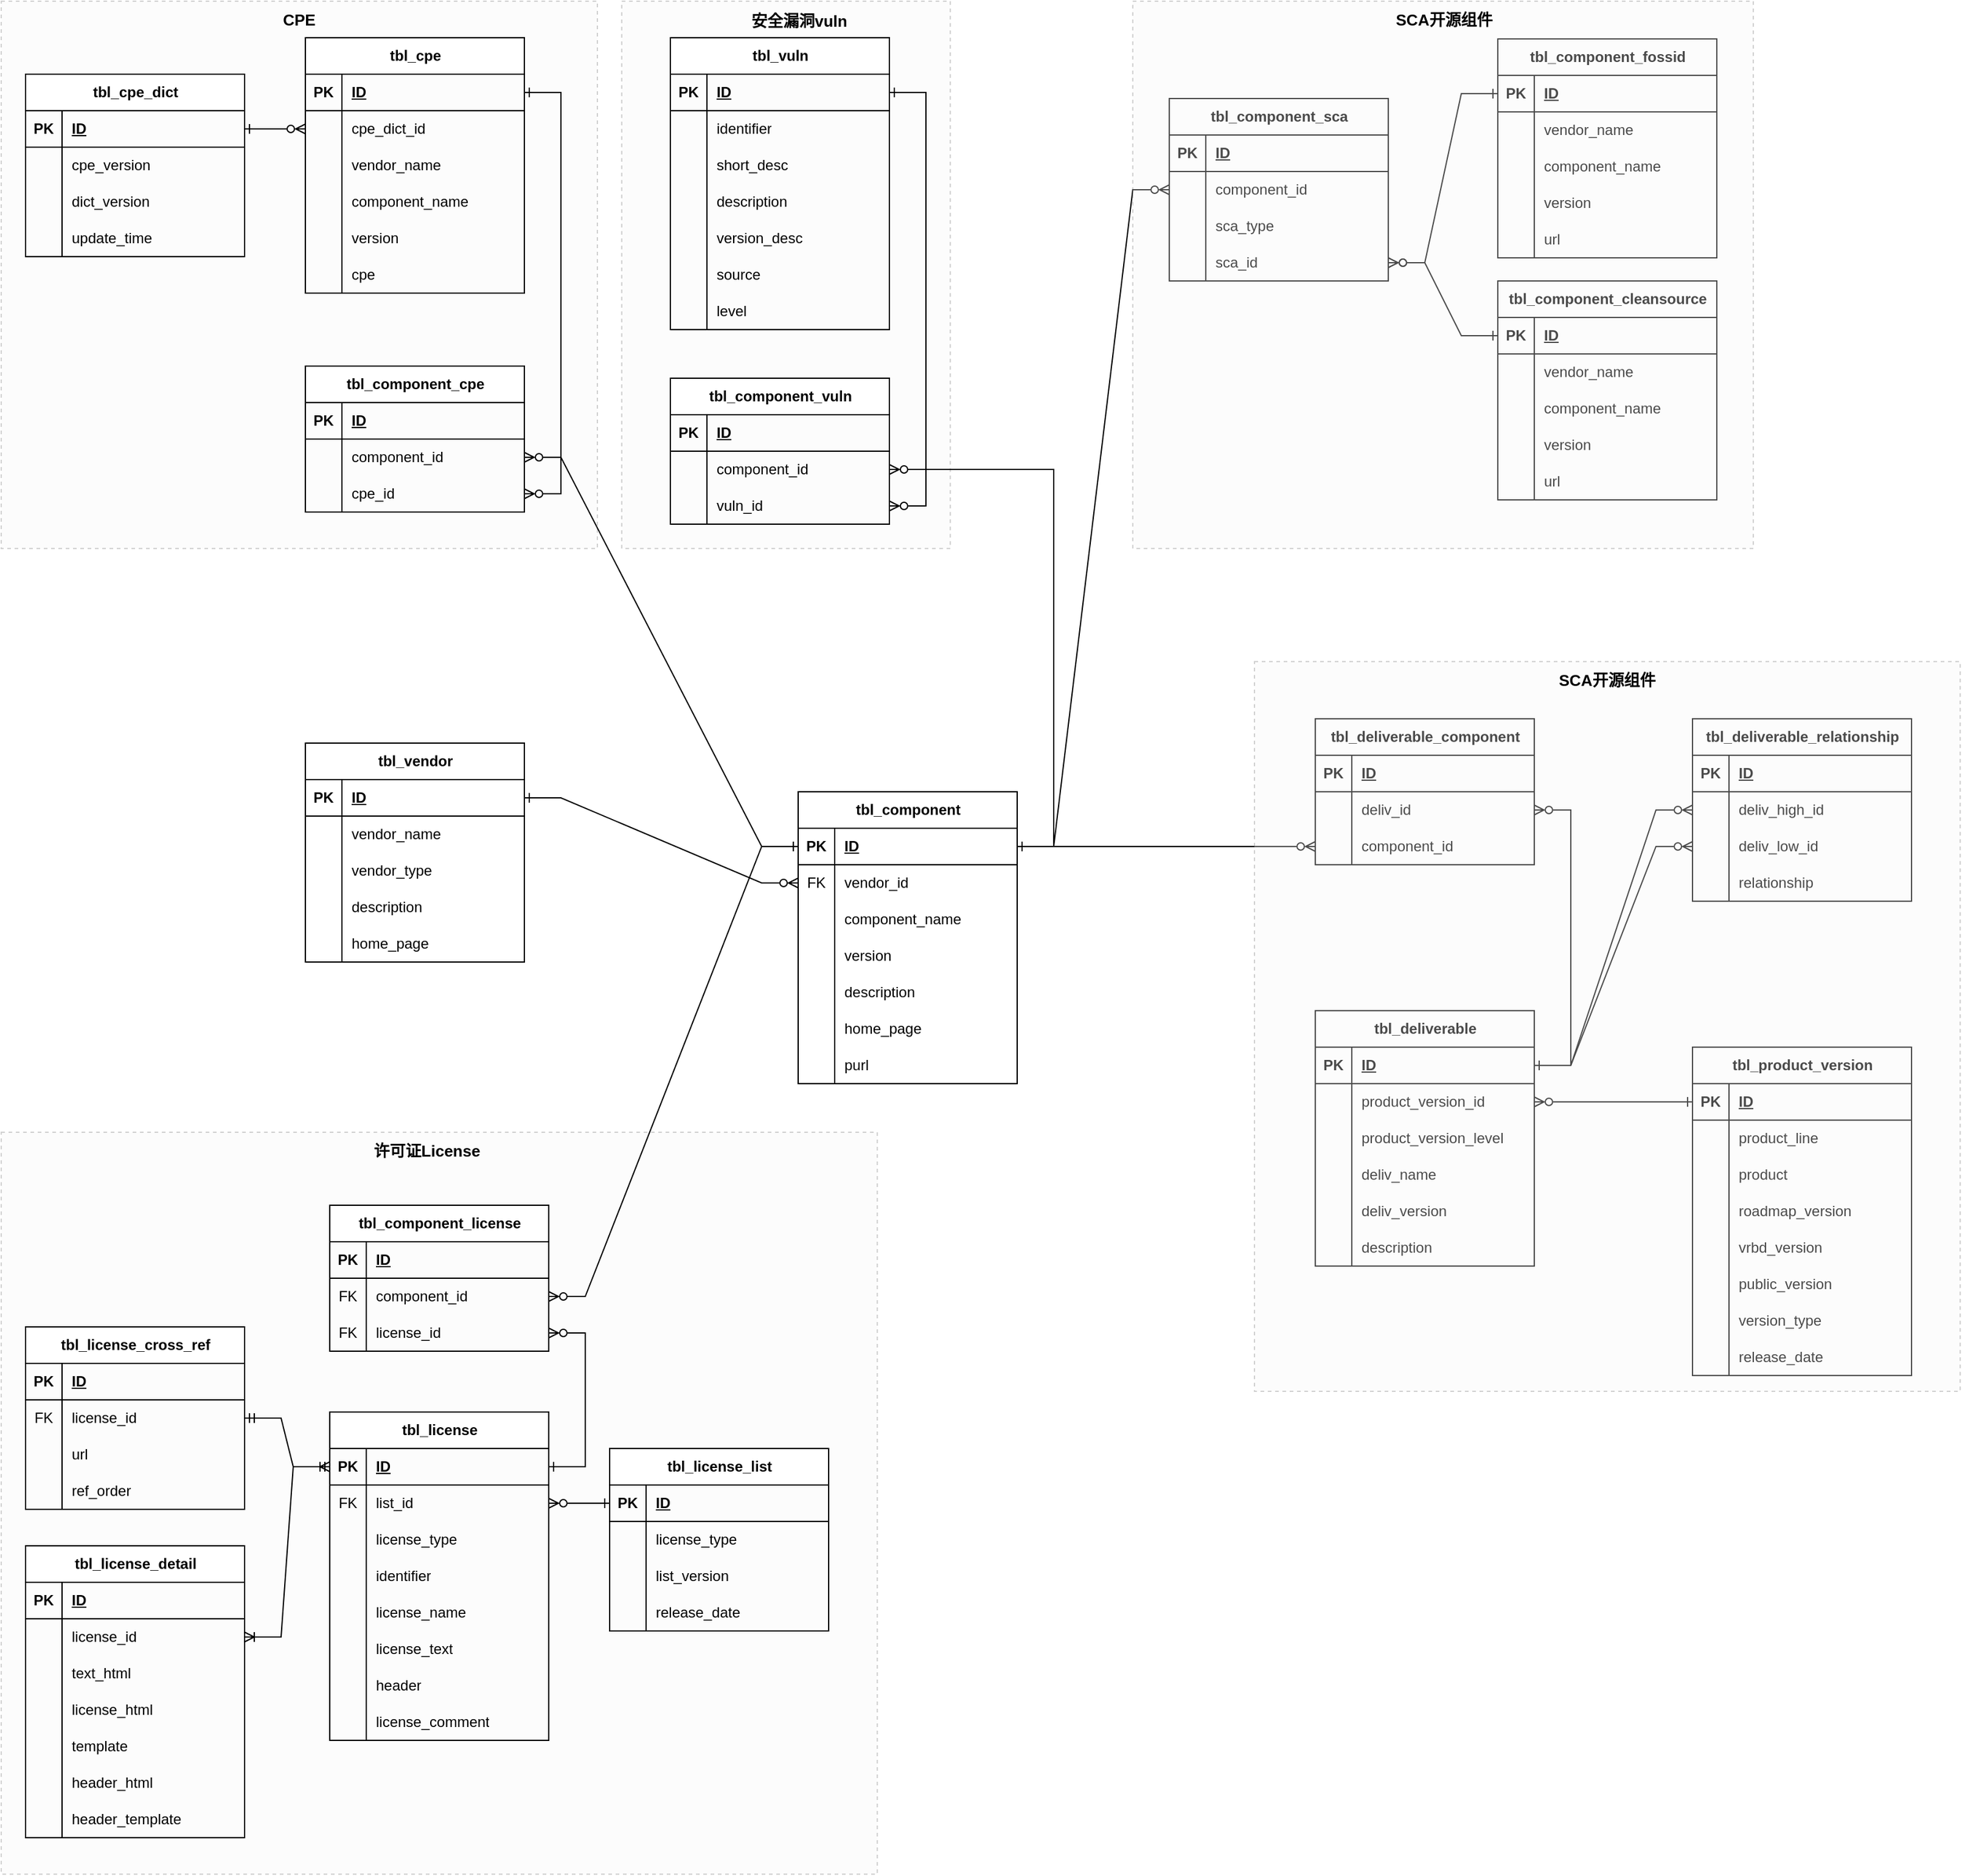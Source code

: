 <mxfile version="21.6.5" type="github">
  <diagram id="R2lEEEUBdFMjLlhIrx00" name="Page-1">
    <mxGraphModel dx="2284" dy="764" grid="1" gridSize="10" guides="1" tooltips="1" connect="1" arrows="1" fold="1" page="1" pageScale="1" pageWidth="850" pageHeight="1100" math="0" shadow="0" extFonts="Permanent Marker^https://fonts.googleapis.com/css?family=Permanent+Marker">
      <root>
        <mxCell id="0" />
        <mxCell id="1" parent="0" />
        <mxCell id="EfTZj8KzghILz2x8NqEM-370" value="" style="rounded=0;whiteSpace=wrap;html=1;opacity=30;fillColor=#f5f5f5;fontColor=#333333;strokeColor=#666666;strokeWidth=1;perimeterSpacing=0;dashed=1;" vertex="1" parent="1">
          <mxGeometry x="-230" y="940" width="720" height="610" as="geometry" />
        </mxCell>
        <mxCell id="EfTZj8KzghILz2x8NqEM-364" value="" style="rounded=0;whiteSpace=wrap;html=1;opacity=30;fillColor=#f5f5f5;fontColor=#333333;strokeColor=#666666;strokeWidth=1;perimeterSpacing=0;dashed=1;" vertex="1" parent="1">
          <mxGeometry x="280" y="10" width="270" height="450" as="geometry" />
        </mxCell>
        <mxCell id="EfTZj8KzghILz2x8NqEM-361" value="" style="rounded=0;whiteSpace=wrap;html=1;opacity=30;fillColor=#f5f5f5;fontColor=#333333;strokeColor=#666666;strokeWidth=1;perimeterSpacing=0;dashed=1;" vertex="1" parent="1">
          <mxGeometry x="-230" y="10" width="490" height="450" as="geometry" />
        </mxCell>
        <mxCell id="EfTZj8KzghILz2x8NqEM-2" value="tbl_vendor" style="shape=table;startSize=30;container=1;collapsible=1;childLayout=tableLayout;fixedRows=1;rowLines=0;fontStyle=1;align=center;resizeLast=1;html=1;" vertex="1" parent="1">
          <mxGeometry x="20" y="620" width="180" height="180" as="geometry" />
        </mxCell>
        <mxCell id="EfTZj8KzghILz2x8NqEM-3" value="" style="shape=tableRow;horizontal=0;startSize=0;swimlaneHead=0;swimlaneBody=0;fillColor=none;collapsible=0;dropTarget=0;points=[[0,0.5],[1,0.5]];portConstraint=eastwest;top=0;left=0;right=0;bottom=1;" vertex="1" parent="EfTZj8KzghILz2x8NqEM-2">
          <mxGeometry y="30" width="180" height="30" as="geometry" />
        </mxCell>
        <mxCell id="EfTZj8KzghILz2x8NqEM-4" value="PK" style="shape=partialRectangle;connectable=0;fillColor=none;top=0;left=0;bottom=0;right=0;fontStyle=1;overflow=hidden;whiteSpace=wrap;html=1;" vertex="1" parent="EfTZj8KzghILz2x8NqEM-3">
          <mxGeometry width="30" height="30" as="geometry">
            <mxRectangle width="30" height="30" as="alternateBounds" />
          </mxGeometry>
        </mxCell>
        <mxCell id="EfTZj8KzghILz2x8NqEM-5" value="ID" style="shape=partialRectangle;connectable=0;fillColor=none;top=0;left=0;bottom=0;right=0;align=left;spacingLeft=6;fontStyle=5;overflow=hidden;whiteSpace=wrap;html=1;" vertex="1" parent="EfTZj8KzghILz2x8NqEM-3">
          <mxGeometry x="30" width="150" height="30" as="geometry">
            <mxRectangle width="150" height="30" as="alternateBounds" />
          </mxGeometry>
        </mxCell>
        <mxCell id="EfTZj8KzghILz2x8NqEM-6" value="" style="shape=tableRow;horizontal=0;startSize=0;swimlaneHead=0;swimlaneBody=0;fillColor=none;collapsible=0;dropTarget=0;points=[[0,0.5],[1,0.5]];portConstraint=eastwest;top=0;left=0;right=0;bottom=0;" vertex="1" parent="EfTZj8KzghILz2x8NqEM-2">
          <mxGeometry y="60" width="180" height="30" as="geometry" />
        </mxCell>
        <mxCell id="EfTZj8KzghILz2x8NqEM-7" value="" style="shape=partialRectangle;connectable=0;fillColor=none;top=0;left=0;bottom=0;right=0;editable=1;overflow=hidden;whiteSpace=wrap;html=1;" vertex="1" parent="EfTZj8KzghILz2x8NqEM-6">
          <mxGeometry width="30" height="30" as="geometry">
            <mxRectangle width="30" height="30" as="alternateBounds" />
          </mxGeometry>
        </mxCell>
        <mxCell id="EfTZj8KzghILz2x8NqEM-8" value="vendor_name" style="shape=partialRectangle;connectable=0;fillColor=none;top=0;left=0;bottom=0;right=0;align=left;spacingLeft=6;overflow=hidden;whiteSpace=wrap;html=1;" vertex="1" parent="EfTZj8KzghILz2x8NqEM-6">
          <mxGeometry x="30" width="150" height="30" as="geometry">
            <mxRectangle width="150" height="30" as="alternateBounds" />
          </mxGeometry>
        </mxCell>
        <mxCell id="EfTZj8KzghILz2x8NqEM-9" value="" style="shape=tableRow;horizontal=0;startSize=0;swimlaneHead=0;swimlaneBody=0;fillColor=none;collapsible=0;dropTarget=0;points=[[0,0.5],[1,0.5]];portConstraint=eastwest;top=0;left=0;right=0;bottom=0;" vertex="1" parent="EfTZj8KzghILz2x8NqEM-2">
          <mxGeometry y="90" width="180" height="30" as="geometry" />
        </mxCell>
        <mxCell id="EfTZj8KzghILz2x8NqEM-10" value="" style="shape=partialRectangle;connectable=0;fillColor=none;top=0;left=0;bottom=0;right=0;editable=1;overflow=hidden;whiteSpace=wrap;html=1;" vertex="1" parent="EfTZj8KzghILz2x8NqEM-9">
          <mxGeometry width="30" height="30" as="geometry">
            <mxRectangle width="30" height="30" as="alternateBounds" />
          </mxGeometry>
        </mxCell>
        <mxCell id="EfTZj8KzghILz2x8NqEM-11" value="vendor_type" style="shape=partialRectangle;connectable=0;fillColor=none;top=0;left=0;bottom=0;right=0;align=left;spacingLeft=6;overflow=hidden;whiteSpace=wrap;html=1;" vertex="1" parent="EfTZj8KzghILz2x8NqEM-9">
          <mxGeometry x="30" width="150" height="30" as="geometry">
            <mxRectangle width="150" height="30" as="alternateBounds" />
          </mxGeometry>
        </mxCell>
        <mxCell id="EfTZj8KzghILz2x8NqEM-12" value="" style="shape=tableRow;horizontal=0;startSize=0;swimlaneHead=0;swimlaneBody=0;fillColor=none;collapsible=0;dropTarget=0;points=[[0,0.5],[1,0.5]];portConstraint=eastwest;top=0;left=0;right=0;bottom=0;" vertex="1" parent="EfTZj8KzghILz2x8NqEM-2">
          <mxGeometry y="120" width="180" height="30" as="geometry" />
        </mxCell>
        <mxCell id="EfTZj8KzghILz2x8NqEM-13" value="" style="shape=partialRectangle;connectable=0;fillColor=none;top=0;left=0;bottom=0;right=0;editable=1;overflow=hidden;whiteSpace=wrap;html=1;" vertex="1" parent="EfTZj8KzghILz2x8NqEM-12">
          <mxGeometry width="30" height="30" as="geometry">
            <mxRectangle width="30" height="30" as="alternateBounds" />
          </mxGeometry>
        </mxCell>
        <mxCell id="EfTZj8KzghILz2x8NqEM-14" value="description" style="shape=partialRectangle;connectable=0;fillColor=none;top=0;left=0;bottom=0;right=0;align=left;spacingLeft=6;overflow=hidden;whiteSpace=wrap;html=1;" vertex="1" parent="EfTZj8KzghILz2x8NqEM-12">
          <mxGeometry x="30" width="150" height="30" as="geometry">
            <mxRectangle width="150" height="30" as="alternateBounds" />
          </mxGeometry>
        </mxCell>
        <mxCell id="EfTZj8KzghILz2x8NqEM-15" value="" style="shape=tableRow;horizontal=0;startSize=0;swimlaneHead=0;swimlaneBody=0;fillColor=none;collapsible=0;dropTarget=0;points=[[0,0.5],[1,0.5]];portConstraint=eastwest;top=0;left=0;right=0;bottom=0;" vertex="1" parent="EfTZj8KzghILz2x8NqEM-2">
          <mxGeometry y="150" width="180" height="30" as="geometry" />
        </mxCell>
        <mxCell id="EfTZj8KzghILz2x8NqEM-16" value="" style="shape=partialRectangle;connectable=0;fillColor=none;top=0;left=0;bottom=0;right=0;editable=1;overflow=hidden;whiteSpace=wrap;html=1;" vertex="1" parent="EfTZj8KzghILz2x8NqEM-15">
          <mxGeometry width="30" height="30" as="geometry">
            <mxRectangle width="30" height="30" as="alternateBounds" />
          </mxGeometry>
        </mxCell>
        <mxCell id="EfTZj8KzghILz2x8NqEM-17" value="home_page" style="shape=partialRectangle;connectable=0;fillColor=none;top=0;left=0;bottom=0;right=0;align=left;spacingLeft=6;overflow=hidden;whiteSpace=wrap;html=1;" vertex="1" parent="EfTZj8KzghILz2x8NqEM-15">
          <mxGeometry x="30" width="150" height="30" as="geometry">
            <mxRectangle width="150" height="30" as="alternateBounds" />
          </mxGeometry>
        </mxCell>
        <mxCell id="EfTZj8KzghILz2x8NqEM-27" value="tbl_component" style="shape=table;startSize=30;container=1;collapsible=1;childLayout=tableLayout;fixedRows=1;rowLines=0;fontStyle=1;align=center;resizeLast=1;html=1;" vertex="1" parent="1">
          <mxGeometry x="425" y="660" width="180" height="240" as="geometry" />
        </mxCell>
        <mxCell id="EfTZj8KzghILz2x8NqEM-28" value="" style="shape=tableRow;horizontal=0;startSize=0;swimlaneHead=0;swimlaneBody=0;fillColor=none;collapsible=0;dropTarget=0;points=[[0,0.5],[1,0.5]];portConstraint=eastwest;top=0;left=0;right=0;bottom=1;" vertex="1" parent="EfTZj8KzghILz2x8NqEM-27">
          <mxGeometry y="30" width="180" height="30" as="geometry" />
        </mxCell>
        <mxCell id="EfTZj8KzghILz2x8NqEM-29" value="PK" style="shape=partialRectangle;connectable=0;fillColor=none;top=0;left=0;bottom=0;right=0;fontStyle=1;overflow=hidden;whiteSpace=wrap;html=1;" vertex="1" parent="EfTZj8KzghILz2x8NqEM-28">
          <mxGeometry width="30" height="30" as="geometry">
            <mxRectangle width="30" height="30" as="alternateBounds" />
          </mxGeometry>
        </mxCell>
        <mxCell id="EfTZj8KzghILz2x8NqEM-30" value="ID" style="shape=partialRectangle;connectable=0;fillColor=none;top=0;left=0;bottom=0;right=0;align=left;spacingLeft=6;fontStyle=5;overflow=hidden;whiteSpace=wrap;html=1;" vertex="1" parent="EfTZj8KzghILz2x8NqEM-28">
          <mxGeometry x="30" width="150" height="30" as="geometry">
            <mxRectangle width="150" height="30" as="alternateBounds" />
          </mxGeometry>
        </mxCell>
        <mxCell id="EfTZj8KzghILz2x8NqEM-31" value="" style="shape=tableRow;horizontal=0;startSize=0;swimlaneHead=0;swimlaneBody=0;fillColor=none;collapsible=0;dropTarget=0;points=[[0,0.5],[1,0.5]];portConstraint=eastwest;top=0;left=0;right=0;bottom=0;" vertex="1" parent="EfTZj8KzghILz2x8NqEM-27">
          <mxGeometry y="60" width="180" height="30" as="geometry" />
        </mxCell>
        <mxCell id="EfTZj8KzghILz2x8NqEM-32" value="FK" style="shape=partialRectangle;connectable=0;fillColor=none;top=0;left=0;bottom=0;right=0;editable=1;overflow=hidden;whiteSpace=wrap;html=1;" vertex="1" parent="EfTZj8KzghILz2x8NqEM-31">
          <mxGeometry width="30" height="30" as="geometry">
            <mxRectangle width="30" height="30" as="alternateBounds" />
          </mxGeometry>
        </mxCell>
        <mxCell id="EfTZj8KzghILz2x8NqEM-33" value="vendor_id" style="shape=partialRectangle;connectable=0;fillColor=none;top=0;left=0;bottom=0;right=0;align=left;spacingLeft=6;overflow=hidden;whiteSpace=wrap;html=1;" vertex="1" parent="EfTZj8KzghILz2x8NqEM-31">
          <mxGeometry x="30" width="150" height="30" as="geometry">
            <mxRectangle width="150" height="30" as="alternateBounds" />
          </mxGeometry>
        </mxCell>
        <mxCell id="EfTZj8KzghILz2x8NqEM-34" value="" style="shape=tableRow;horizontal=0;startSize=0;swimlaneHead=0;swimlaneBody=0;fillColor=none;collapsible=0;dropTarget=0;points=[[0,0.5],[1,0.5]];portConstraint=eastwest;top=0;left=0;right=0;bottom=0;" vertex="1" parent="EfTZj8KzghILz2x8NqEM-27">
          <mxGeometry y="90" width="180" height="30" as="geometry" />
        </mxCell>
        <mxCell id="EfTZj8KzghILz2x8NqEM-35" value="" style="shape=partialRectangle;connectable=0;fillColor=none;top=0;left=0;bottom=0;right=0;editable=1;overflow=hidden;whiteSpace=wrap;html=1;" vertex="1" parent="EfTZj8KzghILz2x8NqEM-34">
          <mxGeometry width="30" height="30" as="geometry">
            <mxRectangle width="30" height="30" as="alternateBounds" />
          </mxGeometry>
        </mxCell>
        <mxCell id="EfTZj8KzghILz2x8NqEM-36" value="component_name" style="shape=partialRectangle;connectable=0;fillColor=none;top=0;left=0;bottom=0;right=0;align=left;spacingLeft=6;overflow=hidden;whiteSpace=wrap;html=1;" vertex="1" parent="EfTZj8KzghILz2x8NqEM-34">
          <mxGeometry x="30" width="150" height="30" as="geometry">
            <mxRectangle width="150" height="30" as="alternateBounds" />
          </mxGeometry>
        </mxCell>
        <mxCell id="EfTZj8KzghILz2x8NqEM-37" value="" style="shape=tableRow;horizontal=0;startSize=0;swimlaneHead=0;swimlaneBody=0;fillColor=none;collapsible=0;dropTarget=0;points=[[0,0.5],[1,0.5]];portConstraint=eastwest;top=0;left=0;right=0;bottom=0;" vertex="1" parent="EfTZj8KzghILz2x8NqEM-27">
          <mxGeometry y="120" width="180" height="30" as="geometry" />
        </mxCell>
        <mxCell id="EfTZj8KzghILz2x8NqEM-38" value="" style="shape=partialRectangle;connectable=0;fillColor=none;top=0;left=0;bottom=0;right=0;editable=1;overflow=hidden;whiteSpace=wrap;html=1;" vertex="1" parent="EfTZj8KzghILz2x8NqEM-37">
          <mxGeometry width="30" height="30" as="geometry">
            <mxRectangle width="30" height="30" as="alternateBounds" />
          </mxGeometry>
        </mxCell>
        <mxCell id="EfTZj8KzghILz2x8NqEM-39" value="version" style="shape=partialRectangle;connectable=0;fillColor=none;top=0;left=0;bottom=0;right=0;align=left;spacingLeft=6;overflow=hidden;whiteSpace=wrap;html=1;" vertex="1" parent="EfTZj8KzghILz2x8NqEM-37">
          <mxGeometry x="30" width="150" height="30" as="geometry">
            <mxRectangle width="150" height="30" as="alternateBounds" />
          </mxGeometry>
        </mxCell>
        <mxCell id="EfTZj8KzghILz2x8NqEM-40" value="" style="shape=tableRow;horizontal=0;startSize=0;swimlaneHead=0;swimlaneBody=0;fillColor=none;collapsible=0;dropTarget=0;points=[[0,0.5],[1,0.5]];portConstraint=eastwest;top=0;left=0;right=0;bottom=0;" vertex="1" parent="EfTZj8KzghILz2x8NqEM-27">
          <mxGeometry y="150" width="180" height="30" as="geometry" />
        </mxCell>
        <mxCell id="EfTZj8KzghILz2x8NqEM-41" value="" style="shape=partialRectangle;connectable=0;fillColor=none;top=0;left=0;bottom=0;right=0;editable=1;overflow=hidden;whiteSpace=wrap;html=1;" vertex="1" parent="EfTZj8KzghILz2x8NqEM-40">
          <mxGeometry width="30" height="30" as="geometry">
            <mxRectangle width="30" height="30" as="alternateBounds" />
          </mxGeometry>
        </mxCell>
        <mxCell id="EfTZj8KzghILz2x8NqEM-42" value="description" style="shape=partialRectangle;connectable=0;fillColor=none;top=0;left=0;bottom=0;right=0;align=left;spacingLeft=6;overflow=hidden;whiteSpace=wrap;html=1;" vertex="1" parent="EfTZj8KzghILz2x8NqEM-40">
          <mxGeometry x="30" width="150" height="30" as="geometry">
            <mxRectangle width="150" height="30" as="alternateBounds" />
          </mxGeometry>
        </mxCell>
        <mxCell id="EfTZj8KzghILz2x8NqEM-43" value="" style="shape=tableRow;horizontal=0;startSize=0;swimlaneHead=0;swimlaneBody=0;fillColor=none;collapsible=0;dropTarget=0;points=[[0,0.5],[1,0.5]];portConstraint=eastwest;top=0;left=0;right=0;bottom=0;" vertex="1" parent="EfTZj8KzghILz2x8NqEM-27">
          <mxGeometry y="180" width="180" height="30" as="geometry" />
        </mxCell>
        <mxCell id="EfTZj8KzghILz2x8NqEM-44" value="" style="shape=partialRectangle;connectable=0;fillColor=none;top=0;left=0;bottom=0;right=0;editable=1;overflow=hidden;whiteSpace=wrap;html=1;" vertex="1" parent="EfTZj8KzghILz2x8NqEM-43">
          <mxGeometry width="30" height="30" as="geometry">
            <mxRectangle width="30" height="30" as="alternateBounds" />
          </mxGeometry>
        </mxCell>
        <mxCell id="EfTZj8KzghILz2x8NqEM-45" value="home_page" style="shape=partialRectangle;connectable=0;fillColor=none;top=0;left=0;bottom=0;right=0;align=left;spacingLeft=6;overflow=hidden;whiteSpace=wrap;html=1;" vertex="1" parent="EfTZj8KzghILz2x8NqEM-43">
          <mxGeometry x="30" width="150" height="30" as="geometry">
            <mxRectangle width="150" height="30" as="alternateBounds" />
          </mxGeometry>
        </mxCell>
        <mxCell id="EfTZj8KzghILz2x8NqEM-142" value="" style="shape=tableRow;horizontal=0;startSize=0;swimlaneHead=0;swimlaneBody=0;fillColor=none;collapsible=0;dropTarget=0;points=[[0,0.5],[1,0.5]];portConstraint=eastwest;top=0;left=0;right=0;bottom=0;" vertex="1" parent="EfTZj8KzghILz2x8NqEM-27">
          <mxGeometry y="210" width="180" height="30" as="geometry" />
        </mxCell>
        <mxCell id="EfTZj8KzghILz2x8NqEM-143" value="" style="shape=partialRectangle;connectable=0;fillColor=none;top=0;left=0;bottom=0;right=0;editable=1;overflow=hidden;whiteSpace=wrap;html=1;" vertex="1" parent="EfTZj8KzghILz2x8NqEM-142">
          <mxGeometry width="30" height="30" as="geometry">
            <mxRectangle width="30" height="30" as="alternateBounds" />
          </mxGeometry>
        </mxCell>
        <mxCell id="EfTZj8KzghILz2x8NqEM-144" value="purl" style="shape=partialRectangle;connectable=0;fillColor=none;top=0;left=0;bottom=0;right=0;align=left;spacingLeft=6;overflow=hidden;whiteSpace=wrap;html=1;" vertex="1" parent="EfTZj8KzghILz2x8NqEM-142">
          <mxGeometry x="30" width="150" height="30" as="geometry">
            <mxRectangle width="150" height="30" as="alternateBounds" />
          </mxGeometry>
        </mxCell>
        <mxCell id="EfTZj8KzghILz2x8NqEM-47" value="tbl_license_list" style="shape=table;startSize=30;container=1;collapsible=1;childLayout=tableLayout;fixedRows=1;rowLines=0;fontStyle=1;align=center;resizeLast=1;html=1;" vertex="1" parent="1">
          <mxGeometry x="270" y="1200" width="180" height="150" as="geometry" />
        </mxCell>
        <mxCell id="EfTZj8KzghILz2x8NqEM-48" value="" style="shape=tableRow;horizontal=0;startSize=0;swimlaneHead=0;swimlaneBody=0;fillColor=none;collapsible=0;dropTarget=0;points=[[0,0.5],[1,0.5]];portConstraint=eastwest;top=0;left=0;right=0;bottom=1;" vertex="1" parent="EfTZj8KzghILz2x8NqEM-47">
          <mxGeometry y="30" width="180" height="30" as="geometry" />
        </mxCell>
        <mxCell id="EfTZj8KzghILz2x8NqEM-49" value="PK" style="shape=partialRectangle;connectable=0;fillColor=none;top=0;left=0;bottom=0;right=0;fontStyle=1;overflow=hidden;whiteSpace=wrap;html=1;" vertex="1" parent="EfTZj8KzghILz2x8NqEM-48">
          <mxGeometry width="30" height="30" as="geometry">
            <mxRectangle width="30" height="30" as="alternateBounds" />
          </mxGeometry>
        </mxCell>
        <mxCell id="EfTZj8KzghILz2x8NqEM-50" value="ID" style="shape=partialRectangle;connectable=0;fillColor=none;top=0;left=0;bottom=0;right=0;align=left;spacingLeft=6;fontStyle=5;overflow=hidden;whiteSpace=wrap;html=1;" vertex="1" parent="EfTZj8KzghILz2x8NqEM-48">
          <mxGeometry x="30" width="150" height="30" as="geometry">
            <mxRectangle width="150" height="30" as="alternateBounds" />
          </mxGeometry>
        </mxCell>
        <mxCell id="EfTZj8KzghILz2x8NqEM-51" value="" style="shape=tableRow;horizontal=0;startSize=0;swimlaneHead=0;swimlaneBody=0;fillColor=none;collapsible=0;dropTarget=0;points=[[0,0.5],[1,0.5]];portConstraint=eastwest;top=0;left=0;right=0;bottom=0;" vertex="1" parent="EfTZj8KzghILz2x8NqEM-47">
          <mxGeometry y="60" width="180" height="30" as="geometry" />
        </mxCell>
        <mxCell id="EfTZj8KzghILz2x8NqEM-52" value="" style="shape=partialRectangle;connectable=0;fillColor=none;top=0;left=0;bottom=0;right=0;editable=1;overflow=hidden;whiteSpace=wrap;html=1;" vertex="1" parent="EfTZj8KzghILz2x8NqEM-51">
          <mxGeometry width="30" height="30" as="geometry">
            <mxRectangle width="30" height="30" as="alternateBounds" />
          </mxGeometry>
        </mxCell>
        <mxCell id="EfTZj8KzghILz2x8NqEM-53" value="license_type" style="shape=partialRectangle;connectable=0;fillColor=none;top=0;left=0;bottom=0;right=0;align=left;spacingLeft=6;overflow=hidden;whiteSpace=wrap;html=1;" vertex="1" parent="EfTZj8KzghILz2x8NqEM-51">
          <mxGeometry x="30" width="150" height="30" as="geometry">
            <mxRectangle width="150" height="30" as="alternateBounds" />
          </mxGeometry>
        </mxCell>
        <mxCell id="EfTZj8KzghILz2x8NqEM-54" value="" style="shape=tableRow;horizontal=0;startSize=0;swimlaneHead=0;swimlaneBody=0;fillColor=none;collapsible=0;dropTarget=0;points=[[0,0.5],[1,0.5]];portConstraint=eastwest;top=0;left=0;right=0;bottom=0;" vertex="1" parent="EfTZj8KzghILz2x8NqEM-47">
          <mxGeometry y="90" width="180" height="30" as="geometry" />
        </mxCell>
        <mxCell id="EfTZj8KzghILz2x8NqEM-55" value="" style="shape=partialRectangle;connectable=0;fillColor=none;top=0;left=0;bottom=0;right=0;editable=1;overflow=hidden;whiteSpace=wrap;html=1;" vertex="1" parent="EfTZj8KzghILz2x8NqEM-54">
          <mxGeometry width="30" height="30" as="geometry">
            <mxRectangle width="30" height="30" as="alternateBounds" />
          </mxGeometry>
        </mxCell>
        <mxCell id="EfTZj8KzghILz2x8NqEM-56" value="list_version" style="shape=partialRectangle;connectable=0;fillColor=none;top=0;left=0;bottom=0;right=0;align=left;spacingLeft=6;overflow=hidden;whiteSpace=wrap;html=1;" vertex="1" parent="EfTZj8KzghILz2x8NqEM-54">
          <mxGeometry x="30" width="150" height="30" as="geometry">
            <mxRectangle width="150" height="30" as="alternateBounds" />
          </mxGeometry>
        </mxCell>
        <mxCell id="EfTZj8KzghILz2x8NqEM-57" value="" style="shape=tableRow;horizontal=0;startSize=0;swimlaneHead=0;swimlaneBody=0;fillColor=none;collapsible=0;dropTarget=0;points=[[0,0.5],[1,0.5]];portConstraint=eastwest;top=0;left=0;right=0;bottom=0;" vertex="1" parent="EfTZj8KzghILz2x8NqEM-47">
          <mxGeometry y="120" width="180" height="30" as="geometry" />
        </mxCell>
        <mxCell id="EfTZj8KzghILz2x8NqEM-58" value="" style="shape=partialRectangle;connectable=0;fillColor=none;top=0;left=0;bottom=0;right=0;editable=1;overflow=hidden;whiteSpace=wrap;html=1;" vertex="1" parent="EfTZj8KzghILz2x8NqEM-57">
          <mxGeometry width="30" height="30" as="geometry">
            <mxRectangle width="30" height="30" as="alternateBounds" />
          </mxGeometry>
        </mxCell>
        <mxCell id="EfTZj8KzghILz2x8NqEM-59" value="release_date" style="shape=partialRectangle;connectable=0;fillColor=none;top=0;left=0;bottom=0;right=0;align=left;spacingLeft=6;overflow=hidden;whiteSpace=wrap;html=1;" vertex="1" parent="EfTZj8KzghILz2x8NqEM-57">
          <mxGeometry x="30" width="150" height="30" as="geometry">
            <mxRectangle width="150" height="30" as="alternateBounds" />
          </mxGeometry>
        </mxCell>
        <mxCell id="EfTZj8KzghILz2x8NqEM-60" value="tbl_license" style="shape=table;startSize=30;container=1;collapsible=1;childLayout=tableLayout;fixedRows=1;rowLines=0;fontStyle=1;align=center;resizeLast=1;html=1;" vertex="1" parent="1">
          <mxGeometry x="40" y="1170" width="180" height="270" as="geometry" />
        </mxCell>
        <mxCell id="EfTZj8KzghILz2x8NqEM-61" value="" style="shape=tableRow;horizontal=0;startSize=0;swimlaneHead=0;swimlaneBody=0;fillColor=none;collapsible=0;dropTarget=0;points=[[0,0.5],[1,0.5]];portConstraint=eastwest;top=0;left=0;right=0;bottom=1;" vertex="1" parent="EfTZj8KzghILz2x8NqEM-60">
          <mxGeometry y="30" width="180" height="30" as="geometry" />
        </mxCell>
        <mxCell id="EfTZj8KzghILz2x8NqEM-62" value="PK" style="shape=partialRectangle;connectable=0;fillColor=none;top=0;left=0;bottom=0;right=0;fontStyle=1;overflow=hidden;whiteSpace=wrap;html=1;" vertex="1" parent="EfTZj8KzghILz2x8NqEM-61">
          <mxGeometry width="30" height="30" as="geometry">
            <mxRectangle width="30" height="30" as="alternateBounds" />
          </mxGeometry>
        </mxCell>
        <mxCell id="EfTZj8KzghILz2x8NqEM-63" value="ID" style="shape=partialRectangle;connectable=0;fillColor=none;top=0;left=0;bottom=0;right=0;align=left;spacingLeft=6;fontStyle=5;overflow=hidden;whiteSpace=wrap;html=1;" vertex="1" parent="EfTZj8KzghILz2x8NqEM-61">
          <mxGeometry x="30" width="150" height="30" as="geometry">
            <mxRectangle width="150" height="30" as="alternateBounds" />
          </mxGeometry>
        </mxCell>
        <mxCell id="EfTZj8KzghILz2x8NqEM-138" value="" style="shape=tableRow;horizontal=0;startSize=0;swimlaneHead=0;swimlaneBody=0;fillColor=none;collapsible=0;dropTarget=0;points=[[0,0.5],[1,0.5]];portConstraint=eastwest;top=0;left=0;right=0;bottom=0;" vertex="1" parent="EfTZj8KzghILz2x8NqEM-60">
          <mxGeometry y="60" width="180" height="30" as="geometry" />
        </mxCell>
        <mxCell id="EfTZj8KzghILz2x8NqEM-139" value="FK" style="shape=partialRectangle;connectable=0;fillColor=none;top=0;left=0;bottom=0;right=0;editable=1;overflow=hidden;whiteSpace=wrap;html=1;" vertex="1" parent="EfTZj8KzghILz2x8NqEM-138">
          <mxGeometry width="30" height="30" as="geometry">
            <mxRectangle width="30" height="30" as="alternateBounds" />
          </mxGeometry>
        </mxCell>
        <mxCell id="EfTZj8KzghILz2x8NqEM-140" value="list_id" style="shape=partialRectangle;connectable=0;fillColor=none;top=0;left=0;bottom=0;right=0;align=left;spacingLeft=6;overflow=hidden;whiteSpace=wrap;html=1;" vertex="1" parent="EfTZj8KzghILz2x8NqEM-138">
          <mxGeometry x="30" width="150" height="30" as="geometry">
            <mxRectangle width="150" height="30" as="alternateBounds" />
          </mxGeometry>
        </mxCell>
        <mxCell id="EfTZj8KzghILz2x8NqEM-64" value="" style="shape=tableRow;horizontal=0;startSize=0;swimlaneHead=0;swimlaneBody=0;fillColor=none;collapsible=0;dropTarget=0;points=[[0,0.5],[1,0.5]];portConstraint=eastwest;top=0;left=0;right=0;bottom=0;" vertex="1" parent="EfTZj8KzghILz2x8NqEM-60">
          <mxGeometry y="90" width="180" height="30" as="geometry" />
        </mxCell>
        <mxCell id="EfTZj8KzghILz2x8NqEM-65" value="" style="shape=partialRectangle;connectable=0;fillColor=none;top=0;left=0;bottom=0;right=0;editable=1;overflow=hidden;whiteSpace=wrap;html=1;" vertex="1" parent="EfTZj8KzghILz2x8NqEM-64">
          <mxGeometry width="30" height="30" as="geometry">
            <mxRectangle width="30" height="30" as="alternateBounds" />
          </mxGeometry>
        </mxCell>
        <mxCell id="EfTZj8KzghILz2x8NqEM-66" value="license_type" style="shape=partialRectangle;connectable=0;fillColor=none;top=0;left=0;bottom=0;right=0;align=left;spacingLeft=6;overflow=hidden;whiteSpace=wrap;html=1;" vertex="1" parent="EfTZj8KzghILz2x8NqEM-64">
          <mxGeometry x="30" width="150" height="30" as="geometry">
            <mxRectangle width="150" height="30" as="alternateBounds" />
          </mxGeometry>
        </mxCell>
        <mxCell id="EfTZj8KzghILz2x8NqEM-67" value="" style="shape=tableRow;horizontal=0;startSize=0;swimlaneHead=0;swimlaneBody=0;fillColor=none;collapsible=0;dropTarget=0;points=[[0,0.5],[1,0.5]];portConstraint=eastwest;top=0;left=0;right=0;bottom=0;" vertex="1" parent="EfTZj8KzghILz2x8NqEM-60">
          <mxGeometry y="120" width="180" height="30" as="geometry" />
        </mxCell>
        <mxCell id="EfTZj8KzghILz2x8NqEM-68" value="" style="shape=partialRectangle;connectable=0;fillColor=none;top=0;left=0;bottom=0;right=0;editable=1;overflow=hidden;whiteSpace=wrap;html=1;" vertex="1" parent="EfTZj8KzghILz2x8NqEM-67">
          <mxGeometry width="30" height="30" as="geometry">
            <mxRectangle width="30" height="30" as="alternateBounds" />
          </mxGeometry>
        </mxCell>
        <mxCell id="EfTZj8KzghILz2x8NqEM-69" value="identifier" style="shape=partialRectangle;connectable=0;fillColor=none;top=0;left=0;bottom=0;right=0;align=left;spacingLeft=6;overflow=hidden;whiteSpace=wrap;html=1;" vertex="1" parent="EfTZj8KzghILz2x8NqEM-67">
          <mxGeometry x="30" width="150" height="30" as="geometry">
            <mxRectangle width="150" height="30" as="alternateBounds" />
          </mxGeometry>
        </mxCell>
        <mxCell id="EfTZj8KzghILz2x8NqEM-70" value="" style="shape=tableRow;horizontal=0;startSize=0;swimlaneHead=0;swimlaneBody=0;fillColor=none;collapsible=0;dropTarget=0;points=[[0,0.5],[1,0.5]];portConstraint=eastwest;top=0;left=0;right=0;bottom=0;" vertex="1" parent="EfTZj8KzghILz2x8NqEM-60">
          <mxGeometry y="150" width="180" height="30" as="geometry" />
        </mxCell>
        <mxCell id="EfTZj8KzghILz2x8NqEM-71" value="" style="shape=partialRectangle;connectable=0;fillColor=none;top=0;left=0;bottom=0;right=0;editable=1;overflow=hidden;whiteSpace=wrap;html=1;" vertex="1" parent="EfTZj8KzghILz2x8NqEM-70">
          <mxGeometry width="30" height="30" as="geometry">
            <mxRectangle width="30" height="30" as="alternateBounds" />
          </mxGeometry>
        </mxCell>
        <mxCell id="EfTZj8KzghILz2x8NqEM-72" value="license_name" style="shape=partialRectangle;connectable=0;fillColor=none;top=0;left=0;bottom=0;right=0;align=left;spacingLeft=6;overflow=hidden;whiteSpace=wrap;html=1;" vertex="1" parent="EfTZj8KzghILz2x8NqEM-70">
          <mxGeometry x="30" width="150" height="30" as="geometry">
            <mxRectangle width="150" height="30" as="alternateBounds" />
          </mxGeometry>
        </mxCell>
        <mxCell id="EfTZj8KzghILz2x8NqEM-73" value="" style="shape=tableRow;horizontal=0;startSize=0;swimlaneHead=0;swimlaneBody=0;fillColor=none;collapsible=0;dropTarget=0;points=[[0,0.5],[1,0.5]];portConstraint=eastwest;top=0;left=0;right=0;bottom=0;" vertex="1" parent="EfTZj8KzghILz2x8NqEM-60">
          <mxGeometry y="180" width="180" height="30" as="geometry" />
        </mxCell>
        <mxCell id="EfTZj8KzghILz2x8NqEM-74" value="" style="shape=partialRectangle;connectable=0;fillColor=none;top=0;left=0;bottom=0;right=0;editable=1;overflow=hidden;whiteSpace=wrap;html=1;" vertex="1" parent="EfTZj8KzghILz2x8NqEM-73">
          <mxGeometry width="30" height="30" as="geometry">
            <mxRectangle width="30" height="30" as="alternateBounds" />
          </mxGeometry>
        </mxCell>
        <mxCell id="EfTZj8KzghILz2x8NqEM-75" value="license_text" style="shape=partialRectangle;connectable=0;fillColor=none;top=0;left=0;bottom=0;right=0;align=left;spacingLeft=6;overflow=hidden;whiteSpace=wrap;html=1;" vertex="1" parent="EfTZj8KzghILz2x8NqEM-73">
          <mxGeometry x="30" width="150" height="30" as="geometry">
            <mxRectangle width="150" height="30" as="alternateBounds" />
          </mxGeometry>
        </mxCell>
        <mxCell id="EfTZj8KzghILz2x8NqEM-76" value="" style="shape=tableRow;horizontal=0;startSize=0;swimlaneHead=0;swimlaneBody=0;fillColor=none;collapsible=0;dropTarget=0;points=[[0,0.5],[1,0.5]];portConstraint=eastwest;top=0;left=0;right=0;bottom=0;" vertex="1" parent="EfTZj8KzghILz2x8NqEM-60">
          <mxGeometry y="210" width="180" height="30" as="geometry" />
        </mxCell>
        <mxCell id="EfTZj8KzghILz2x8NqEM-77" value="" style="shape=partialRectangle;connectable=0;fillColor=none;top=0;left=0;bottom=0;right=0;editable=1;overflow=hidden;whiteSpace=wrap;html=1;" vertex="1" parent="EfTZj8KzghILz2x8NqEM-76">
          <mxGeometry width="30" height="30" as="geometry">
            <mxRectangle width="30" height="30" as="alternateBounds" />
          </mxGeometry>
        </mxCell>
        <mxCell id="EfTZj8KzghILz2x8NqEM-78" value="header" style="shape=partialRectangle;connectable=0;fillColor=none;top=0;left=0;bottom=0;right=0;align=left;spacingLeft=6;overflow=hidden;whiteSpace=wrap;html=1;" vertex="1" parent="EfTZj8KzghILz2x8NqEM-76">
          <mxGeometry x="30" width="150" height="30" as="geometry">
            <mxRectangle width="150" height="30" as="alternateBounds" />
          </mxGeometry>
        </mxCell>
        <mxCell id="EfTZj8KzghILz2x8NqEM-79" value="" style="shape=tableRow;horizontal=0;startSize=0;swimlaneHead=0;swimlaneBody=0;fillColor=none;collapsible=0;dropTarget=0;points=[[0,0.5],[1,0.5]];portConstraint=eastwest;top=0;left=0;right=0;bottom=0;" vertex="1" parent="EfTZj8KzghILz2x8NqEM-60">
          <mxGeometry y="240" width="180" height="30" as="geometry" />
        </mxCell>
        <mxCell id="EfTZj8KzghILz2x8NqEM-80" value="" style="shape=partialRectangle;connectable=0;fillColor=none;top=0;left=0;bottom=0;right=0;editable=1;overflow=hidden;whiteSpace=wrap;html=1;" vertex="1" parent="EfTZj8KzghILz2x8NqEM-79">
          <mxGeometry width="30" height="30" as="geometry">
            <mxRectangle width="30" height="30" as="alternateBounds" />
          </mxGeometry>
        </mxCell>
        <mxCell id="EfTZj8KzghILz2x8NqEM-81" value="license_comment" style="shape=partialRectangle;connectable=0;fillColor=none;top=0;left=0;bottom=0;right=0;align=left;spacingLeft=6;overflow=hidden;whiteSpace=wrap;html=1;" vertex="1" parent="EfTZj8KzghILz2x8NqEM-79">
          <mxGeometry x="30" width="150" height="30" as="geometry">
            <mxRectangle width="150" height="30" as="alternateBounds" />
          </mxGeometry>
        </mxCell>
        <mxCell id="EfTZj8KzghILz2x8NqEM-82" value="tbl_license_detail" style="shape=table;startSize=30;container=1;collapsible=1;childLayout=tableLayout;fixedRows=1;rowLines=0;fontStyle=1;align=center;resizeLast=1;html=1;" vertex="1" parent="1">
          <mxGeometry x="-210" y="1280" width="180" height="240" as="geometry" />
        </mxCell>
        <mxCell id="EfTZj8KzghILz2x8NqEM-83" value="" style="shape=tableRow;horizontal=0;startSize=0;swimlaneHead=0;swimlaneBody=0;fillColor=none;collapsible=0;dropTarget=0;points=[[0,0.5],[1,0.5]];portConstraint=eastwest;top=0;left=0;right=0;bottom=1;" vertex="1" parent="EfTZj8KzghILz2x8NqEM-82">
          <mxGeometry y="30" width="180" height="30" as="geometry" />
        </mxCell>
        <mxCell id="EfTZj8KzghILz2x8NqEM-84" value="PK" style="shape=partialRectangle;connectable=0;fillColor=none;top=0;left=0;bottom=0;right=0;fontStyle=1;overflow=hidden;whiteSpace=wrap;html=1;" vertex="1" parent="EfTZj8KzghILz2x8NqEM-83">
          <mxGeometry width="30" height="30" as="geometry">
            <mxRectangle width="30" height="30" as="alternateBounds" />
          </mxGeometry>
        </mxCell>
        <mxCell id="EfTZj8KzghILz2x8NqEM-85" value="ID" style="shape=partialRectangle;connectable=0;fillColor=none;top=0;left=0;bottom=0;right=0;align=left;spacingLeft=6;fontStyle=5;overflow=hidden;whiteSpace=wrap;html=1;" vertex="1" parent="EfTZj8KzghILz2x8NqEM-83">
          <mxGeometry x="30" width="150" height="30" as="geometry">
            <mxRectangle width="150" height="30" as="alternateBounds" />
          </mxGeometry>
        </mxCell>
        <mxCell id="EfTZj8KzghILz2x8NqEM-86" value="" style="shape=tableRow;horizontal=0;startSize=0;swimlaneHead=0;swimlaneBody=0;fillColor=none;collapsible=0;dropTarget=0;points=[[0,0.5],[1,0.5]];portConstraint=eastwest;top=0;left=0;right=0;bottom=0;" vertex="1" parent="EfTZj8KzghILz2x8NqEM-82">
          <mxGeometry y="60" width="180" height="30" as="geometry" />
        </mxCell>
        <mxCell id="EfTZj8KzghILz2x8NqEM-87" value="" style="shape=partialRectangle;connectable=0;fillColor=none;top=0;left=0;bottom=0;right=0;editable=1;overflow=hidden;whiteSpace=wrap;html=1;" vertex="1" parent="EfTZj8KzghILz2x8NqEM-86">
          <mxGeometry width="30" height="30" as="geometry">
            <mxRectangle width="30" height="30" as="alternateBounds" />
          </mxGeometry>
        </mxCell>
        <mxCell id="EfTZj8KzghILz2x8NqEM-88" value="license_id" style="shape=partialRectangle;connectable=0;fillColor=none;top=0;left=0;bottom=0;right=0;align=left;spacingLeft=6;overflow=hidden;whiteSpace=wrap;html=1;" vertex="1" parent="EfTZj8KzghILz2x8NqEM-86">
          <mxGeometry x="30" width="150" height="30" as="geometry">
            <mxRectangle width="150" height="30" as="alternateBounds" />
          </mxGeometry>
        </mxCell>
        <mxCell id="EfTZj8KzghILz2x8NqEM-89" value="" style="shape=tableRow;horizontal=0;startSize=0;swimlaneHead=0;swimlaneBody=0;fillColor=none;collapsible=0;dropTarget=0;points=[[0,0.5],[1,0.5]];portConstraint=eastwest;top=0;left=0;right=0;bottom=0;" vertex="1" parent="EfTZj8KzghILz2x8NqEM-82">
          <mxGeometry y="90" width="180" height="30" as="geometry" />
        </mxCell>
        <mxCell id="EfTZj8KzghILz2x8NqEM-90" value="" style="shape=partialRectangle;connectable=0;fillColor=none;top=0;left=0;bottom=0;right=0;editable=1;overflow=hidden;whiteSpace=wrap;html=1;" vertex="1" parent="EfTZj8KzghILz2x8NqEM-89">
          <mxGeometry width="30" height="30" as="geometry">
            <mxRectangle width="30" height="30" as="alternateBounds" />
          </mxGeometry>
        </mxCell>
        <mxCell id="EfTZj8KzghILz2x8NqEM-91" value="text_html" style="shape=partialRectangle;connectable=0;fillColor=none;top=0;left=0;bottom=0;right=0;align=left;spacingLeft=6;overflow=hidden;whiteSpace=wrap;html=1;" vertex="1" parent="EfTZj8KzghILz2x8NqEM-89">
          <mxGeometry x="30" width="150" height="30" as="geometry">
            <mxRectangle width="150" height="30" as="alternateBounds" />
          </mxGeometry>
        </mxCell>
        <mxCell id="EfTZj8KzghILz2x8NqEM-92" value="" style="shape=tableRow;horizontal=0;startSize=0;swimlaneHead=0;swimlaneBody=0;fillColor=none;collapsible=0;dropTarget=0;points=[[0,0.5],[1,0.5]];portConstraint=eastwest;top=0;left=0;right=0;bottom=0;" vertex="1" parent="EfTZj8KzghILz2x8NqEM-82">
          <mxGeometry y="120" width="180" height="30" as="geometry" />
        </mxCell>
        <mxCell id="EfTZj8KzghILz2x8NqEM-93" value="" style="shape=partialRectangle;connectable=0;fillColor=none;top=0;left=0;bottom=0;right=0;editable=1;overflow=hidden;whiteSpace=wrap;html=1;" vertex="1" parent="EfTZj8KzghILz2x8NqEM-92">
          <mxGeometry width="30" height="30" as="geometry">
            <mxRectangle width="30" height="30" as="alternateBounds" />
          </mxGeometry>
        </mxCell>
        <mxCell id="EfTZj8KzghILz2x8NqEM-94" value="license_html" style="shape=partialRectangle;connectable=0;fillColor=none;top=0;left=0;bottom=0;right=0;align=left;spacingLeft=6;overflow=hidden;whiteSpace=wrap;html=1;" vertex="1" parent="EfTZj8KzghILz2x8NqEM-92">
          <mxGeometry x="30" width="150" height="30" as="geometry">
            <mxRectangle width="150" height="30" as="alternateBounds" />
          </mxGeometry>
        </mxCell>
        <mxCell id="EfTZj8KzghILz2x8NqEM-95" value="" style="shape=tableRow;horizontal=0;startSize=0;swimlaneHead=0;swimlaneBody=0;fillColor=none;collapsible=0;dropTarget=0;points=[[0,0.5],[1,0.5]];portConstraint=eastwest;top=0;left=0;right=0;bottom=0;" vertex="1" parent="EfTZj8KzghILz2x8NqEM-82">
          <mxGeometry y="150" width="180" height="30" as="geometry" />
        </mxCell>
        <mxCell id="EfTZj8KzghILz2x8NqEM-96" value="" style="shape=partialRectangle;connectable=0;fillColor=none;top=0;left=0;bottom=0;right=0;editable=1;overflow=hidden;whiteSpace=wrap;html=1;" vertex="1" parent="EfTZj8KzghILz2x8NqEM-95">
          <mxGeometry width="30" height="30" as="geometry">
            <mxRectangle width="30" height="30" as="alternateBounds" />
          </mxGeometry>
        </mxCell>
        <mxCell id="EfTZj8KzghILz2x8NqEM-97" value="template" style="shape=partialRectangle;connectable=0;fillColor=none;top=0;left=0;bottom=0;right=0;align=left;spacingLeft=6;overflow=hidden;whiteSpace=wrap;html=1;" vertex="1" parent="EfTZj8KzghILz2x8NqEM-95">
          <mxGeometry x="30" width="150" height="30" as="geometry">
            <mxRectangle width="150" height="30" as="alternateBounds" />
          </mxGeometry>
        </mxCell>
        <mxCell id="EfTZj8KzghILz2x8NqEM-98" value="" style="shape=tableRow;horizontal=0;startSize=0;swimlaneHead=0;swimlaneBody=0;fillColor=none;collapsible=0;dropTarget=0;points=[[0,0.5],[1,0.5]];portConstraint=eastwest;top=0;left=0;right=0;bottom=0;" vertex="1" parent="EfTZj8KzghILz2x8NqEM-82">
          <mxGeometry y="180" width="180" height="30" as="geometry" />
        </mxCell>
        <mxCell id="EfTZj8KzghILz2x8NqEM-99" value="" style="shape=partialRectangle;connectable=0;fillColor=none;top=0;left=0;bottom=0;right=0;editable=1;overflow=hidden;whiteSpace=wrap;html=1;" vertex="1" parent="EfTZj8KzghILz2x8NqEM-98">
          <mxGeometry width="30" height="30" as="geometry">
            <mxRectangle width="30" height="30" as="alternateBounds" />
          </mxGeometry>
        </mxCell>
        <mxCell id="EfTZj8KzghILz2x8NqEM-100" value="header_html" style="shape=partialRectangle;connectable=0;fillColor=none;top=0;left=0;bottom=0;right=0;align=left;spacingLeft=6;overflow=hidden;whiteSpace=wrap;html=1;" vertex="1" parent="EfTZj8KzghILz2x8NqEM-98">
          <mxGeometry x="30" width="150" height="30" as="geometry">
            <mxRectangle width="150" height="30" as="alternateBounds" />
          </mxGeometry>
        </mxCell>
        <mxCell id="EfTZj8KzghILz2x8NqEM-101" value="" style="shape=tableRow;horizontal=0;startSize=0;swimlaneHead=0;swimlaneBody=0;fillColor=none;collapsible=0;dropTarget=0;points=[[0,0.5],[1,0.5]];portConstraint=eastwest;top=0;left=0;right=0;bottom=0;" vertex="1" parent="EfTZj8KzghILz2x8NqEM-82">
          <mxGeometry y="210" width="180" height="30" as="geometry" />
        </mxCell>
        <mxCell id="EfTZj8KzghILz2x8NqEM-102" value="" style="shape=partialRectangle;connectable=0;fillColor=none;top=0;left=0;bottom=0;right=0;editable=1;overflow=hidden;whiteSpace=wrap;html=1;" vertex="1" parent="EfTZj8KzghILz2x8NqEM-101">
          <mxGeometry width="30" height="30" as="geometry">
            <mxRectangle width="30" height="30" as="alternateBounds" />
          </mxGeometry>
        </mxCell>
        <mxCell id="EfTZj8KzghILz2x8NqEM-103" value="header_template" style="shape=partialRectangle;connectable=0;fillColor=none;top=0;left=0;bottom=0;right=0;align=left;spacingLeft=6;overflow=hidden;whiteSpace=wrap;html=1;" vertex="1" parent="EfTZj8KzghILz2x8NqEM-101">
          <mxGeometry x="30" width="150" height="30" as="geometry">
            <mxRectangle width="150" height="30" as="alternateBounds" />
          </mxGeometry>
        </mxCell>
        <mxCell id="EfTZj8KzghILz2x8NqEM-104" value="tbl_license_cross_ref" style="shape=table;startSize=30;container=1;collapsible=1;childLayout=tableLayout;fixedRows=1;rowLines=0;fontStyle=1;align=center;resizeLast=1;html=1;" vertex="1" parent="1">
          <mxGeometry x="-210" y="1100" width="180" height="150" as="geometry" />
        </mxCell>
        <mxCell id="EfTZj8KzghILz2x8NqEM-105" value="" style="shape=tableRow;horizontal=0;startSize=0;swimlaneHead=0;swimlaneBody=0;fillColor=none;collapsible=0;dropTarget=0;points=[[0,0.5],[1,0.5]];portConstraint=eastwest;top=0;left=0;right=0;bottom=1;" vertex="1" parent="EfTZj8KzghILz2x8NqEM-104">
          <mxGeometry y="30" width="180" height="30" as="geometry" />
        </mxCell>
        <mxCell id="EfTZj8KzghILz2x8NqEM-106" value="PK" style="shape=partialRectangle;connectable=0;fillColor=none;top=0;left=0;bottom=0;right=0;fontStyle=1;overflow=hidden;whiteSpace=wrap;html=1;" vertex="1" parent="EfTZj8KzghILz2x8NqEM-105">
          <mxGeometry width="30" height="30" as="geometry">
            <mxRectangle width="30" height="30" as="alternateBounds" />
          </mxGeometry>
        </mxCell>
        <mxCell id="EfTZj8KzghILz2x8NqEM-107" value="ID" style="shape=partialRectangle;connectable=0;fillColor=none;top=0;left=0;bottom=0;right=0;align=left;spacingLeft=6;fontStyle=5;overflow=hidden;whiteSpace=wrap;html=1;" vertex="1" parent="EfTZj8KzghILz2x8NqEM-105">
          <mxGeometry x="30" width="150" height="30" as="geometry">
            <mxRectangle width="150" height="30" as="alternateBounds" />
          </mxGeometry>
        </mxCell>
        <mxCell id="EfTZj8KzghILz2x8NqEM-108" value="" style="shape=tableRow;horizontal=0;startSize=0;swimlaneHead=0;swimlaneBody=0;fillColor=none;collapsible=0;dropTarget=0;points=[[0,0.5],[1,0.5]];portConstraint=eastwest;top=0;left=0;right=0;bottom=0;" vertex="1" parent="EfTZj8KzghILz2x8NqEM-104">
          <mxGeometry y="60" width="180" height="30" as="geometry" />
        </mxCell>
        <mxCell id="EfTZj8KzghILz2x8NqEM-109" value="FK" style="shape=partialRectangle;connectable=0;fillColor=none;top=0;left=0;bottom=0;right=0;editable=1;overflow=hidden;whiteSpace=wrap;html=1;" vertex="1" parent="EfTZj8KzghILz2x8NqEM-108">
          <mxGeometry width="30" height="30" as="geometry">
            <mxRectangle width="30" height="30" as="alternateBounds" />
          </mxGeometry>
        </mxCell>
        <mxCell id="EfTZj8KzghILz2x8NqEM-110" value="license_id" style="shape=partialRectangle;connectable=0;fillColor=none;top=0;left=0;bottom=0;right=0;align=left;spacingLeft=6;overflow=hidden;whiteSpace=wrap;html=1;" vertex="1" parent="EfTZj8KzghILz2x8NqEM-108">
          <mxGeometry x="30" width="150" height="30" as="geometry">
            <mxRectangle width="150" height="30" as="alternateBounds" />
          </mxGeometry>
        </mxCell>
        <mxCell id="EfTZj8KzghILz2x8NqEM-111" value="" style="shape=tableRow;horizontal=0;startSize=0;swimlaneHead=0;swimlaneBody=0;fillColor=none;collapsible=0;dropTarget=0;points=[[0,0.5],[1,0.5]];portConstraint=eastwest;top=0;left=0;right=0;bottom=0;" vertex="1" parent="EfTZj8KzghILz2x8NqEM-104">
          <mxGeometry y="90" width="180" height="30" as="geometry" />
        </mxCell>
        <mxCell id="EfTZj8KzghILz2x8NqEM-112" value="" style="shape=partialRectangle;connectable=0;fillColor=none;top=0;left=0;bottom=0;right=0;editable=1;overflow=hidden;whiteSpace=wrap;html=1;" vertex="1" parent="EfTZj8KzghILz2x8NqEM-111">
          <mxGeometry width="30" height="30" as="geometry">
            <mxRectangle width="30" height="30" as="alternateBounds" />
          </mxGeometry>
        </mxCell>
        <mxCell id="EfTZj8KzghILz2x8NqEM-113" value="url" style="shape=partialRectangle;connectable=0;fillColor=none;top=0;left=0;bottom=0;right=0;align=left;spacingLeft=6;overflow=hidden;whiteSpace=wrap;html=1;" vertex="1" parent="EfTZj8KzghILz2x8NqEM-111">
          <mxGeometry x="30" width="150" height="30" as="geometry">
            <mxRectangle width="150" height="30" as="alternateBounds" />
          </mxGeometry>
        </mxCell>
        <mxCell id="EfTZj8KzghILz2x8NqEM-114" value="" style="shape=tableRow;horizontal=0;startSize=0;swimlaneHead=0;swimlaneBody=0;fillColor=none;collapsible=0;dropTarget=0;points=[[0,0.5],[1,0.5]];portConstraint=eastwest;top=0;left=0;right=0;bottom=0;" vertex="1" parent="EfTZj8KzghILz2x8NqEM-104">
          <mxGeometry y="120" width="180" height="30" as="geometry" />
        </mxCell>
        <mxCell id="EfTZj8KzghILz2x8NqEM-115" value="" style="shape=partialRectangle;connectable=0;fillColor=none;top=0;left=0;bottom=0;right=0;editable=1;overflow=hidden;whiteSpace=wrap;html=1;" vertex="1" parent="EfTZj8KzghILz2x8NqEM-114">
          <mxGeometry width="30" height="30" as="geometry">
            <mxRectangle width="30" height="30" as="alternateBounds" />
          </mxGeometry>
        </mxCell>
        <mxCell id="EfTZj8KzghILz2x8NqEM-116" value="ref_order" style="shape=partialRectangle;connectable=0;fillColor=none;top=0;left=0;bottom=0;right=0;align=left;spacingLeft=6;overflow=hidden;whiteSpace=wrap;html=1;" vertex="1" parent="EfTZj8KzghILz2x8NqEM-114">
          <mxGeometry x="30" width="150" height="30" as="geometry">
            <mxRectangle width="150" height="30" as="alternateBounds" />
          </mxGeometry>
        </mxCell>
        <mxCell id="EfTZj8KzghILz2x8NqEM-117" value="" style="edgeStyle=entityRelationEdgeStyle;fontSize=12;html=1;endArrow=ERoneToMany;startArrow=ERmandOne;rounded=0;entryX=0;entryY=0.5;entryDx=0;entryDy=0;exitX=1;exitY=0.5;exitDx=0;exitDy=0;" edge="1" parent="1" source="EfTZj8KzghILz2x8NqEM-108" target="EfTZj8KzghILz2x8NqEM-61">
          <mxGeometry width="100" height="100" relative="1" as="geometry">
            <mxPoint x="270" y="1194" as="sourcePoint" />
            <mxPoint x="370" y="1094" as="targetPoint" />
          </mxGeometry>
        </mxCell>
        <mxCell id="EfTZj8KzghILz2x8NqEM-46" value="" style="edgeStyle=entityRelationEdgeStyle;fontSize=12;html=1;endArrow=ERone;startArrow=ERzeroToMany;rounded=0;startFill=0;endFill=0;" edge="1" parent="1" source="EfTZj8KzghILz2x8NqEM-31" target="EfTZj8KzghILz2x8NqEM-3">
          <mxGeometry width="100" height="100" relative="1" as="geometry">
            <mxPoint x="420" y="520" as="sourcePoint" />
            <mxPoint x="330" y="565" as="targetPoint" />
          </mxGeometry>
        </mxCell>
        <mxCell id="EfTZj8KzghILz2x8NqEM-119" value="tbl_component_license" style="shape=table;startSize=30;container=1;collapsible=1;childLayout=tableLayout;fixedRows=1;rowLines=0;fontStyle=1;align=center;resizeLast=1;html=1;" vertex="1" parent="1">
          <mxGeometry x="40" y="1000" width="180" height="120" as="geometry" />
        </mxCell>
        <mxCell id="EfTZj8KzghILz2x8NqEM-120" value="" style="shape=tableRow;horizontal=0;startSize=0;swimlaneHead=0;swimlaneBody=0;fillColor=none;collapsible=0;dropTarget=0;points=[[0,0.5],[1,0.5]];portConstraint=eastwest;top=0;left=0;right=0;bottom=1;" vertex="1" parent="EfTZj8KzghILz2x8NqEM-119">
          <mxGeometry y="30" width="180" height="30" as="geometry" />
        </mxCell>
        <mxCell id="EfTZj8KzghILz2x8NqEM-121" value="PK" style="shape=partialRectangle;connectable=0;fillColor=none;top=0;left=0;bottom=0;right=0;fontStyle=1;overflow=hidden;whiteSpace=wrap;html=1;" vertex="1" parent="EfTZj8KzghILz2x8NqEM-120">
          <mxGeometry width="30" height="30" as="geometry">
            <mxRectangle width="30" height="30" as="alternateBounds" />
          </mxGeometry>
        </mxCell>
        <mxCell id="EfTZj8KzghILz2x8NqEM-122" value="ID" style="shape=partialRectangle;connectable=0;fillColor=none;top=0;left=0;bottom=0;right=0;align=left;spacingLeft=6;fontStyle=5;overflow=hidden;whiteSpace=wrap;html=1;" vertex="1" parent="EfTZj8KzghILz2x8NqEM-120">
          <mxGeometry x="30" width="150" height="30" as="geometry">
            <mxRectangle width="150" height="30" as="alternateBounds" />
          </mxGeometry>
        </mxCell>
        <mxCell id="EfTZj8KzghILz2x8NqEM-123" value="" style="shape=tableRow;horizontal=0;startSize=0;swimlaneHead=0;swimlaneBody=0;fillColor=none;collapsible=0;dropTarget=0;points=[[0,0.5],[1,0.5]];portConstraint=eastwest;top=0;left=0;right=0;bottom=0;" vertex="1" parent="EfTZj8KzghILz2x8NqEM-119">
          <mxGeometry y="60" width="180" height="30" as="geometry" />
        </mxCell>
        <mxCell id="EfTZj8KzghILz2x8NqEM-124" value="FK" style="shape=partialRectangle;connectable=0;fillColor=none;top=0;left=0;bottom=0;right=0;editable=1;overflow=hidden;whiteSpace=wrap;html=1;" vertex="1" parent="EfTZj8KzghILz2x8NqEM-123">
          <mxGeometry width="30" height="30" as="geometry">
            <mxRectangle width="30" height="30" as="alternateBounds" />
          </mxGeometry>
        </mxCell>
        <mxCell id="EfTZj8KzghILz2x8NqEM-125" value="component_id" style="shape=partialRectangle;connectable=0;fillColor=none;top=0;left=0;bottom=0;right=0;align=left;spacingLeft=6;overflow=hidden;whiteSpace=wrap;html=1;" vertex="1" parent="EfTZj8KzghILz2x8NqEM-123">
          <mxGeometry x="30" width="150" height="30" as="geometry">
            <mxRectangle width="150" height="30" as="alternateBounds" />
          </mxGeometry>
        </mxCell>
        <mxCell id="EfTZj8KzghILz2x8NqEM-126" value="" style="shape=tableRow;horizontal=0;startSize=0;swimlaneHead=0;swimlaneBody=0;fillColor=none;collapsible=0;dropTarget=0;points=[[0,0.5],[1,0.5]];portConstraint=eastwest;top=0;left=0;right=0;bottom=0;" vertex="1" parent="EfTZj8KzghILz2x8NqEM-119">
          <mxGeometry y="90" width="180" height="30" as="geometry" />
        </mxCell>
        <mxCell id="EfTZj8KzghILz2x8NqEM-127" value="FK" style="shape=partialRectangle;connectable=0;fillColor=none;top=0;left=0;bottom=0;right=0;editable=1;overflow=hidden;whiteSpace=wrap;html=1;" vertex="1" parent="EfTZj8KzghILz2x8NqEM-126">
          <mxGeometry width="30" height="30" as="geometry">
            <mxRectangle width="30" height="30" as="alternateBounds" />
          </mxGeometry>
        </mxCell>
        <mxCell id="EfTZj8KzghILz2x8NqEM-128" value="license_id" style="shape=partialRectangle;connectable=0;fillColor=none;top=0;left=0;bottom=0;right=0;align=left;spacingLeft=6;overflow=hidden;whiteSpace=wrap;html=1;" vertex="1" parent="EfTZj8KzghILz2x8NqEM-126">
          <mxGeometry x="30" width="150" height="30" as="geometry">
            <mxRectangle width="150" height="30" as="alternateBounds" />
          </mxGeometry>
        </mxCell>
        <mxCell id="EfTZj8KzghILz2x8NqEM-135" value="" style="edgeStyle=entityRelationEdgeStyle;fontSize=12;html=1;endArrow=ERone;startArrow=ERzeroToMany;rounded=0;startFill=0;endFill=0;" edge="1" parent="1" source="EfTZj8KzghILz2x8NqEM-123" target="EfTZj8KzghILz2x8NqEM-28">
          <mxGeometry width="100" height="100" relative="1" as="geometry">
            <mxPoint x="640" y="504" as="sourcePoint" />
            <mxPoint x="675" y="165" as="targetPoint" />
          </mxGeometry>
        </mxCell>
        <mxCell id="EfTZj8KzghILz2x8NqEM-136" value="" style="edgeStyle=entityRelationEdgeStyle;fontSize=12;html=1;endArrow=ERone;startArrow=ERzeroToMany;rounded=0;startFill=0;endFill=0;" edge="1" parent="1" source="EfTZj8KzghILz2x8NqEM-126" target="EfTZj8KzghILz2x8NqEM-61">
          <mxGeometry width="100" height="100" relative="1" as="geometry">
            <mxPoint x="800" y="1052" as="sourcePoint" />
            <mxPoint x="835" y="713" as="targetPoint" />
          </mxGeometry>
        </mxCell>
        <mxCell id="EfTZj8KzghILz2x8NqEM-137" value="" style="edgeStyle=entityRelationEdgeStyle;fontSize=12;html=1;endArrow=ERone;startArrow=ERzeroToMany;rounded=0;startFill=0;endFill=0;" edge="1" parent="1" source="EfTZj8KzghILz2x8NqEM-138" target="EfTZj8KzghILz2x8NqEM-48">
          <mxGeometry width="100" height="100" relative="1" as="geometry">
            <mxPoint x="270" y="1012" as="sourcePoint" />
            <mxPoint x="290" y="712" as="targetPoint" />
            <Array as="points">
              <mxPoint x="300" y="1002" />
            </Array>
          </mxGeometry>
        </mxCell>
        <mxCell id="EfTZj8KzghILz2x8NqEM-141" value="" style="edgeStyle=entityRelationEdgeStyle;fontSize=12;html=1;endArrow=ERoneToMany;startArrow=ERmandOne;rounded=0;" edge="1" parent="1" source="EfTZj8KzghILz2x8NqEM-61" target="EfTZj8KzghILz2x8NqEM-86">
          <mxGeometry width="100" height="100" relative="1" as="geometry">
            <mxPoint x="560" y="1122" as="sourcePoint" />
            <mxPoint x="640" y="1244" as="targetPoint" />
          </mxGeometry>
        </mxCell>
        <mxCell id="EfTZj8KzghILz2x8NqEM-145" value="tbl_cpe" style="shape=table;startSize=30;container=1;collapsible=1;childLayout=tableLayout;fixedRows=1;rowLines=0;fontStyle=1;align=center;resizeLast=1;html=1;" vertex="1" parent="1">
          <mxGeometry x="20" y="40" width="180" height="210" as="geometry">
            <mxRectangle x="-95" y="110" width="80" height="30" as="alternateBounds" />
          </mxGeometry>
        </mxCell>
        <mxCell id="EfTZj8KzghILz2x8NqEM-146" value="" style="shape=tableRow;horizontal=0;startSize=0;swimlaneHead=0;swimlaneBody=0;fillColor=none;collapsible=0;dropTarget=0;points=[[0,0.5],[1,0.5]];portConstraint=eastwest;top=0;left=0;right=0;bottom=1;" vertex="1" parent="EfTZj8KzghILz2x8NqEM-145">
          <mxGeometry y="30" width="180" height="30" as="geometry" />
        </mxCell>
        <mxCell id="EfTZj8KzghILz2x8NqEM-147" value="PK" style="shape=partialRectangle;connectable=0;fillColor=none;top=0;left=0;bottom=0;right=0;fontStyle=1;overflow=hidden;whiteSpace=wrap;html=1;" vertex="1" parent="EfTZj8KzghILz2x8NqEM-146">
          <mxGeometry width="30" height="30" as="geometry">
            <mxRectangle width="30" height="30" as="alternateBounds" />
          </mxGeometry>
        </mxCell>
        <mxCell id="EfTZj8KzghILz2x8NqEM-148" value="ID" style="shape=partialRectangle;connectable=0;fillColor=none;top=0;left=0;bottom=0;right=0;align=left;spacingLeft=6;fontStyle=5;overflow=hidden;whiteSpace=wrap;html=1;" vertex="1" parent="EfTZj8KzghILz2x8NqEM-146">
          <mxGeometry x="30" width="150" height="30" as="geometry">
            <mxRectangle width="150" height="30" as="alternateBounds" />
          </mxGeometry>
        </mxCell>
        <mxCell id="EfTZj8KzghILz2x8NqEM-174" value="" style="shape=tableRow;horizontal=0;startSize=0;swimlaneHead=0;swimlaneBody=0;fillColor=none;collapsible=0;dropTarget=0;points=[[0,0.5],[1,0.5]];portConstraint=eastwest;top=0;left=0;right=0;bottom=0;" vertex="1" parent="EfTZj8KzghILz2x8NqEM-145">
          <mxGeometry y="60" width="180" height="30" as="geometry" />
        </mxCell>
        <mxCell id="EfTZj8KzghILz2x8NqEM-175" value="" style="shape=partialRectangle;connectable=0;fillColor=none;top=0;left=0;bottom=0;right=0;editable=1;overflow=hidden;whiteSpace=wrap;html=1;" vertex="1" parent="EfTZj8KzghILz2x8NqEM-174">
          <mxGeometry width="30" height="30" as="geometry">
            <mxRectangle width="30" height="30" as="alternateBounds" />
          </mxGeometry>
        </mxCell>
        <mxCell id="EfTZj8KzghILz2x8NqEM-176" value="cpe_dict_id" style="shape=partialRectangle;connectable=0;fillColor=none;top=0;left=0;bottom=0;right=0;align=left;spacingLeft=6;overflow=hidden;whiteSpace=wrap;html=1;" vertex="1" parent="EfTZj8KzghILz2x8NqEM-174">
          <mxGeometry x="30" width="150" height="30" as="geometry">
            <mxRectangle width="150" height="30" as="alternateBounds" />
          </mxGeometry>
        </mxCell>
        <mxCell id="EfTZj8KzghILz2x8NqEM-149" value="" style="shape=tableRow;horizontal=0;startSize=0;swimlaneHead=0;swimlaneBody=0;fillColor=none;collapsible=0;dropTarget=0;points=[[0,0.5],[1,0.5]];portConstraint=eastwest;top=0;left=0;right=0;bottom=0;" vertex="1" parent="EfTZj8KzghILz2x8NqEM-145">
          <mxGeometry y="90" width="180" height="30" as="geometry" />
        </mxCell>
        <mxCell id="EfTZj8KzghILz2x8NqEM-150" value="" style="shape=partialRectangle;connectable=0;fillColor=none;top=0;left=0;bottom=0;right=0;editable=1;overflow=hidden;whiteSpace=wrap;html=1;" vertex="1" parent="EfTZj8KzghILz2x8NqEM-149">
          <mxGeometry width="30" height="30" as="geometry">
            <mxRectangle width="30" height="30" as="alternateBounds" />
          </mxGeometry>
        </mxCell>
        <mxCell id="EfTZj8KzghILz2x8NqEM-151" value="vendor_name" style="shape=partialRectangle;connectable=0;fillColor=none;top=0;left=0;bottom=0;right=0;align=left;spacingLeft=6;overflow=hidden;whiteSpace=wrap;html=1;" vertex="1" parent="EfTZj8KzghILz2x8NqEM-149">
          <mxGeometry x="30" width="150" height="30" as="geometry">
            <mxRectangle width="150" height="30" as="alternateBounds" />
          </mxGeometry>
        </mxCell>
        <mxCell id="EfTZj8KzghILz2x8NqEM-152" value="" style="shape=tableRow;horizontal=0;startSize=0;swimlaneHead=0;swimlaneBody=0;fillColor=none;collapsible=0;dropTarget=0;points=[[0,0.5],[1,0.5]];portConstraint=eastwest;top=0;left=0;right=0;bottom=0;" vertex="1" parent="EfTZj8KzghILz2x8NqEM-145">
          <mxGeometry y="120" width="180" height="30" as="geometry" />
        </mxCell>
        <mxCell id="EfTZj8KzghILz2x8NqEM-153" value="" style="shape=partialRectangle;connectable=0;fillColor=none;top=0;left=0;bottom=0;right=0;editable=1;overflow=hidden;whiteSpace=wrap;html=1;" vertex="1" parent="EfTZj8KzghILz2x8NqEM-152">
          <mxGeometry width="30" height="30" as="geometry">
            <mxRectangle width="30" height="30" as="alternateBounds" />
          </mxGeometry>
        </mxCell>
        <mxCell id="EfTZj8KzghILz2x8NqEM-154" value="component_name" style="shape=partialRectangle;connectable=0;fillColor=none;top=0;left=0;bottom=0;right=0;align=left;spacingLeft=6;overflow=hidden;whiteSpace=wrap;html=1;" vertex="1" parent="EfTZj8KzghILz2x8NqEM-152">
          <mxGeometry x="30" width="150" height="30" as="geometry">
            <mxRectangle width="150" height="30" as="alternateBounds" />
          </mxGeometry>
        </mxCell>
        <mxCell id="EfTZj8KzghILz2x8NqEM-155" value="" style="shape=tableRow;horizontal=0;startSize=0;swimlaneHead=0;swimlaneBody=0;fillColor=none;collapsible=0;dropTarget=0;points=[[0,0.5],[1,0.5]];portConstraint=eastwest;top=0;left=0;right=0;bottom=0;" vertex="1" parent="EfTZj8KzghILz2x8NqEM-145">
          <mxGeometry y="150" width="180" height="30" as="geometry" />
        </mxCell>
        <mxCell id="EfTZj8KzghILz2x8NqEM-156" value="" style="shape=partialRectangle;connectable=0;fillColor=none;top=0;left=0;bottom=0;right=0;editable=1;overflow=hidden;whiteSpace=wrap;html=1;" vertex="1" parent="EfTZj8KzghILz2x8NqEM-155">
          <mxGeometry width="30" height="30" as="geometry">
            <mxRectangle width="30" height="30" as="alternateBounds" />
          </mxGeometry>
        </mxCell>
        <mxCell id="EfTZj8KzghILz2x8NqEM-157" value="version" style="shape=partialRectangle;connectable=0;fillColor=none;top=0;left=0;bottom=0;right=0;align=left;spacingLeft=6;overflow=hidden;whiteSpace=wrap;html=1;" vertex="1" parent="EfTZj8KzghILz2x8NqEM-155">
          <mxGeometry x="30" width="150" height="30" as="geometry">
            <mxRectangle width="150" height="30" as="alternateBounds" />
          </mxGeometry>
        </mxCell>
        <mxCell id="EfTZj8KzghILz2x8NqEM-158" value="" style="shape=tableRow;horizontal=0;startSize=0;swimlaneHead=0;swimlaneBody=0;fillColor=none;collapsible=0;dropTarget=0;points=[[0,0.5],[1,0.5]];portConstraint=eastwest;top=0;left=0;right=0;bottom=0;" vertex="1" parent="EfTZj8KzghILz2x8NqEM-145">
          <mxGeometry y="180" width="180" height="30" as="geometry" />
        </mxCell>
        <mxCell id="EfTZj8KzghILz2x8NqEM-159" value="" style="shape=partialRectangle;connectable=0;fillColor=none;top=0;left=0;bottom=0;right=0;editable=1;overflow=hidden;whiteSpace=wrap;html=1;" vertex="1" parent="EfTZj8KzghILz2x8NqEM-158">
          <mxGeometry width="30" height="30" as="geometry">
            <mxRectangle width="30" height="30" as="alternateBounds" />
          </mxGeometry>
        </mxCell>
        <mxCell id="EfTZj8KzghILz2x8NqEM-160" value="cpe" style="shape=partialRectangle;connectable=0;fillColor=none;top=0;left=0;bottom=0;right=0;align=left;spacingLeft=6;overflow=hidden;whiteSpace=wrap;html=1;" vertex="1" parent="EfTZj8KzghILz2x8NqEM-158">
          <mxGeometry x="30" width="150" height="30" as="geometry">
            <mxRectangle width="150" height="30" as="alternateBounds" />
          </mxGeometry>
        </mxCell>
        <mxCell id="EfTZj8KzghILz2x8NqEM-161" value="tbl_cpe_dict" style="shape=table;startSize=30;container=1;collapsible=1;childLayout=tableLayout;fixedRows=1;rowLines=0;fontStyle=1;align=center;resizeLast=1;html=1;" vertex="1" parent="1">
          <mxGeometry x="-210" y="70" width="180" height="150" as="geometry" />
        </mxCell>
        <mxCell id="EfTZj8KzghILz2x8NqEM-162" value="" style="shape=tableRow;horizontal=0;startSize=0;swimlaneHead=0;swimlaneBody=0;fillColor=none;collapsible=0;dropTarget=0;points=[[0,0.5],[1,0.5]];portConstraint=eastwest;top=0;left=0;right=0;bottom=1;" vertex="1" parent="EfTZj8KzghILz2x8NqEM-161">
          <mxGeometry y="30" width="180" height="30" as="geometry" />
        </mxCell>
        <mxCell id="EfTZj8KzghILz2x8NqEM-163" value="PK" style="shape=partialRectangle;connectable=0;fillColor=none;top=0;left=0;bottom=0;right=0;fontStyle=1;overflow=hidden;whiteSpace=wrap;html=1;" vertex="1" parent="EfTZj8KzghILz2x8NqEM-162">
          <mxGeometry width="30" height="30" as="geometry">
            <mxRectangle width="30" height="30" as="alternateBounds" />
          </mxGeometry>
        </mxCell>
        <mxCell id="EfTZj8KzghILz2x8NqEM-164" value="ID" style="shape=partialRectangle;connectable=0;fillColor=none;top=0;left=0;bottom=0;right=0;align=left;spacingLeft=6;fontStyle=5;overflow=hidden;whiteSpace=wrap;html=1;" vertex="1" parent="EfTZj8KzghILz2x8NqEM-162">
          <mxGeometry x="30" width="150" height="30" as="geometry">
            <mxRectangle width="150" height="30" as="alternateBounds" />
          </mxGeometry>
        </mxCell>
        <mxCell id="EfTZj8KzghILz2x8NqEM-165" value="" style="shape=tableRow;horizontal=0;startSize=0;swimlaneHead=0;swimlaneBody=0;fillColor=none;collapsible=0;dropTarget=0;points=[[0,0.5],[1,0.5]];portConstraint=eastwest;top=0;left=0;right=0;bottom=0;" vertex="1" parent="EfTZj8KzghILz2x8NqEM-161">
          <mxGeometry y="60" width="180" height="30" as="geometry" />
        </mxCell>
        <mxCell id="EfTZj8KzghILz2x8NqEM-166" value="" style="shape=partialRectangle;connectable=0;fillColor=none;top=0;left=0;bottom=0;right=0;editable=1;overflow=hidden;whiteSpace=wrap;html=1;" vertex="1" parent="EfTZj8KzghILz2x8NqEM-165">
          <mxGeometry width="30" height="30" as="geometry">
            <mxRectangle width="30" height="30" as="alternateBounds" />
          </mxGeometry>
        </mxCell>
        <mxCell id="EfTZj8KzghILz2x8NqEM-167" value="cpe_version" style="shape=partialRectangle;connectable=0;fillColor=none;top=0;left=0;bottom=0;right=0;align=left;spacingLeft=6;overflow=hidden;whiteSpace=wrap;html=1;" vertex="1" parent="EfTZj8KzghILz2x8NqEM-165">
          <mxGeometry x="30" width="150" height="30" as="geometry">
            <mxRectangle width="150" height="30" as="alternateBounds" />
          </mxGeometry>
        </mxCell>
        <mxCell id="EfTZj8KzghILz2x8NqEM-168" value="" style="shape=tableRow;horizontal=0;startSize=0;swimlaneHead=0;swimlaneBody=0;fillColor=none;collapsible=0;dropTarget=0;points=[[0,0.5],[1,0.5]];portConstraint=eastwest;top=0;left=0;right=0;bottom=0;" vertex="1" parent="EfTZj8KzghILz2x8NqEM-161">
          <mxGeometry y="90" width="180" height="30" as="geometry" />
        </mxCell>
        <mxCell id="EfTZj8KzghILz2x8NqEM-169" value="" style="shape=partialRectangle;connectable=0;fillColor=none;top=0;left=0;bottom=0;right=0;editable=1;overflow=hidden;whiteSpace=wrap;html=1;" vertex="1" parent="EfTZj8KzghILz2x8NqEM-168">
          <mxGeometry width="30" height="30" as="geometry">
            <mxRectangle width="30" height="30" as="alternateBounds" />
          </mxGeometry>
        </mxCell>
        <mxCell id="EfTZj8KzghILz2x8NqEM-170" value="dict_version" style="shape=partialRectangle;connectable=0;fillColor=none;top=0;left=0;bottom=0;right=0;align=left;spacingLeft=6;overflow=hidden;whiteSpace=wrap;html=1;" vertex="1" parent="EfTZj8KzghILz2x8NqEM-168">
          <mxGeometry x="30" width="150" height="30" as="geometry">
            <mxRectangle width="150" height="30" as="alternateBounds" />
          </mxGeometry>
        </mxCell>
        <mxCell id="EfTZj8KzghILz2x8NqEM-171" value="" style="shape=tableRow;horizontal=0;startSize=0;swimlaneHead=0;swimlaneBody=0;fillColor=none;collapsible=0;dropTarget=0;points=[[0,0.5],[1,0.5]];portConstraint=eastwest;top=0;left=0;right=0;bottom=0;" vertex="1" parent="EfTZj8KzghILz2x8NqEM-161">
          <mxGeometry y="120" width="180" height="30" as="geometry" />
        </mxCell>
        <mxCell id="EfTZj8KzghILz2x8NqEM-172" value="" style="shape=partialRectangle;connectable=0;fillColor=none;top=0;left=0;bottom=0;right=0;editable=1;overflow=hidden;whiteSpace=wrap;html=1;" vertex="1" parent="EfTZj8KzghILz2x8NqEM-171">
          <mxGeometry width="30" height="30" as="geometry">
            <mxRectangle width="30" height="30" as="alternateBounds" />
          </mxGeometry>
        </mxCell>
        <mxCell id="EfTZj8KzghILz2x8NqEM-173" value="update_time" style="shape=partialRectangle;connectable=0;fillColor=none;top=0;left=0;bottom=0;right=0;align=left;spacingLeft=6;overflow=hidden;whiteSpace=wrap;html=1;" vertex="1" parent="EfTZj8KzghILz2x8NqEM-171">
          <mxGeometry x="30" width="150" height="30" as="geometry">
            <mxRectangle width="150" height="30" as="alternateBounds" />
          </mxGeometry>
        </mxCell>
        <mxCell id="EfTZj8KzghILz2x8NqEM-177" value="tbl_component_cpe" style="shape=table;startSize=30;container=1;collapsible=1;childLayout=tableLayout;fixedRows=1;rowLines=0;fontStyle=1;align=center;resizeLast=1;html=1;" vertex="1" parent="1">
          <mxGeometry x="20" y="310" width="180" height="120" as="geometry">
            <mxRectangle x="190" y="60" width="150" height="30" as="alternateBounds" />
          </mxGeometry>
        </mxCell>
        <mxCell id="EfTZj8KzghILz2x8NqEM-178" value="" style="shape=tableRow;horizontal=0;startSize=0;swimlaneHead=0;swimlaneBody=0;fillColor=none;collapsible=0;dropTarget=0;points=[[0,0.5],[1,0.5]];portConstraint=eastwest;top=0;left=0;right=0;bottom=1;" vertex="1" parent="EfTZj8KzghILz2x8NqEM-177">
          <mxGeometry y="30" width="180" height="30" as="geometry" />
        </mxCell>
        <mxCell id="EfTZj8KzghILz2x8NqEM-179" value="PK" style="shape=partialRectangle;connectable=0;fillColor=none;top=0;left=0;bottom=0;right=0;fontStyle=1;overflow=hidden;whiteSpace=wrap;html=1;" vertex="1" parent="EfTZj8KzghILz2x8NqEM-178">
          <mxGeometry width="30" height="30" as="geometry">
            <mxRectangle width="30" height="30" as="alternateBounds" />
          </mxGeometry>
        </mxCell>
        <mxCell id="EfTZj8KzghILz2x8NqEM-180" value="ID" style="shape=partialRectangle;connectable=0;fillColor=none;top=0;left=0;bottom=0;right=0;align=left;spacingLeft=6;fontStyle=5;overflow=hidden;whiteSpace=wrap;html=1;" vertex="1" parent="EfTZj8KzghILz2x8NqEM-178">
          <mxGeometry x="30" width="150" height="30" as="geometry">
            <mxRectangle width="150" height="30" as="alternateBounds" />
          </mxGeometry>
        </mxCell>
        <mxCell id="EfTZj8KzghILz2x8NqEM-181" value="" style="shape=tableRow;horizontal=0;startSize=0;swimlaneHead=0;swimlaneBody=0;fillColor=none;collapsible=0;dropTarget=0;points=[[0,0.5],[1,0.5]];portConstraint=eastwest;top=0;left=0;right=0;bottom=0;" vertex="1" parent="EfTZj8KzghILz2x8NqEM-177">
          <mxGeometry y="60" width="180" height="30" as="geometry" />
        </mxCell>
        <mxCell id="EfTZj8KzghILz2x8NqEM-182" value="" style="shape=partialRectangle;connectable=0;fillColor=none;top=0;left=0;bottom=0;right=0;editable=1;overflow=hidden;whiteSpace=wrap;html=1;" vertex="1" parent="EfTZj8KzghILz2x8NqEM-181">
          <mxGeometry width="30" height="30" as="geometry">
            <mxRectangle width="30" height="30" as="alternateBounds" />
          </mxGeometry>
        </mxCell>
        <mxCell id="EfTZj8KzghILz2x8NqEM-183" value="component_id" style="shape=partialRectangle;connectable=0;fillColor=none;top=0;left=0;bottom=0;right=0;align=left;spacingLeft=6;overflow=hidden;whiteSpace=wrap;html=1;" vertex="1" parent="EfTZj8KzghILz2x8NqEM-181">
          <mxGeometry x="30" width="150" height="30" as="geometry">
            <mxRectangle width="150" height="30" as="alternateBounds" />
          </mxGeometry>
        </mxCell>
        <mxCell id="EfTZj8KzghILz2x8NqEM-184" value="" style="shape=tableRow;horizontal=0;startSize=0;swimlaneHead=0;swimlaneBody=0;fillColor=none;collapsible=0;dropTarget=0;points=[[0,0.5],[1,0.5]];portConstraint=eastwest;top=0;left=0;right=0;bottom=0;" vertex="1" parent="EfTZj8KzghILz2x8NqEM-177">
          <mxGeometry y="90" width="180" height="30" as="geometry" />
        </mxCell>
        <mxCell id="EfTZj8KzghILz2x8NqEM-185" value="" style="shape=partialRectangle;connectable=0;fillColor=none;top=0;left=0;bottom=0;right=0;editable=1;overflow=hidden;whiteSpace=wrap;html=1;" vertex="1" parent="EfTZj8KzghILz2x8NqEM-184">
          <mxGeometry width="30" height="30" as="geometry">
            <mxRectangle width="30" height="30" as="alternateBounds" />
          </mxGeometry>
        </mxCell>
        <mxCell id="EfTZj8KzghILz2x8NqEM-186" value="cpe_id" style="shape=partialRectangle;connectable=0;fillColor=none;top=0;left=0;bottom=0;right=0;align=left;spacingLeft=6;overflow=hidden;whiteSpace=wrap;html=1;" vertex="1" parent="EfTZj8KzghILz2x8NqEM-184">
          <mxGeometry x="30" width="150" height="30" as="geometry">
            <mxRectangle width="150" height="30" as="alternateBounds" />
          </mxGeometry>
        </mxCell>
        <mxCell id="EfTZj8KzghILz2x8NqEM-193" value="" style="edgeStyle=entityRelationEdgeStyle;fontSize=12;html=1;endArrow=ERone;startArrow=ERzeroToMany;rounded=0;startFill=0;endFill=0;" edge="1" parent="1" source="EfTZj8KzghILz2x8NqEM-181" target="EfTZj8KzghILz2x8NqEM-28">
          <mxGeometry width="100" height="100" relative="1" as="geometry">
            <mxPoint x="680" y="519" as="sourcePoint" />
            <mxPoint x="715" y="180" as="targetPoint" />
          </mxGeometry>
        </mxCell>
        <mxCell id="EfTZj8KzghILz2x8NqEM-194" value="" style="edgeStyle=entityRelationEdgeStyle;fontSize=12;html=1;endArrow=ERone;startArrow=ERzeroToMany;rounded=0;startFill=0;endFill=0;" edge="1" parent="1" source="EfTZj8KzghILz2x8NqEM-184" target="EfTZj8KzghILz2x8NqEM-146">
          <mxGeometry width="100" height="100" relative="1" as="geometry">
            <mxPoint x="-60" y="460" as="sourcePoint" />
            <mxPoint x="-160" y="80" as="targetPoint" />
            <Array as="points">
              <mxPoint x="543" y="438" />
              <mxPoint x="333" y="405" />
            </Array>
          </mxGeometry>
        </mxCell>
        <mxCell id="EfTZj8KzghILz2x8NqEM-195" value="" style="edgeStyle=entityRelationEdgeStyle;fontSize=12;html=1;endArrow=ERone;startArrow=ERzeroToMany;rounded=0;startFill=0;endFill=0;" edge="1" parent="1" source="EfTZj8KzghILz2x8NqEM-174" target="EfTZj8KzghILz2x8NqEM-162">
          <mxGeometry width="100" height="100" relative="1" as="geometry">
            <mxPoint x="703" y="560" as="sourcePoint" />
            <mxPoint x="603" y="648" as="targetPoint" />
            <Array as="points">
              <mxPoint x="653" y="563" />
            </Array>
          </mxGeometry>
        </mxCell>
        <mxCell id="EfTZj8KzghILz2x8NqEM-196" value="tbl_vuln" style="shape=table;startSize=30;container=1;collapsible=1;childLayout=tableLayout;fixedRows=1;rowLines=0;fontStyle=1;align=center;resizeLast=1;html=1;" vertex="1" parent="1">
          <mxGeometry x="320" y="40" width="180" height="240" as="geometry" />
        </mxCell>
        <mxCell id="EfTZj8KzghILz2x8NqEM-197" value="" style="shape=tableRow;horizontal=0;startSize=0;swimlaneHead=0;swimlaneBody=0;fillColor=none;collapsible=0;dropTarget=0;points=[[0,0.5],[1,0.5]];portConstraint=eastwest;top=0;left=0;right=0;bottom=1;" vertex="1" parent="EfTZj8KzghILz2x8NqEM-196">
          <mxGeometry y="30" width="180" height="30" as="geometry" />
        </mxCell>
        <mxCell id="EfTZj8KzghILz2x8NqEM-198" value="PK" style="shape=partialRectangle;connectable=0;fillColor=none;top=0;left=0;bottom=0;right=0;fontStyle=1;overflow=hidden;whiteSpace=wrap;html=1;" vertex="1" parent="EfTZj8KzghILz2x8NqEM-197">
          <mxGeometry width="30" height="30" as="geometry">
            <mxRectangle width="30" height="30" as="alternateBounds" />
          </mxGeometry>
        </mxCell>
        <mxCell id="EfTZj8KzghILz2x8NqEM-199" value="ID" style="shape=partialRectangle;connectable=0;fillColor=none;top=0;left=0;bottom=0;right=0;align=left;spacingLeft=6;fontStyle=5;overflow=hidden;whiteSpace=wrap;html=1;" vertex="1" parent="EfTZj8KzghILz2x8NqEM-197">
          <mxGeometry x="30" width="150" height="30" as="geometry">
            <mxRectangle width="150" height="30" as="alternateBounds" />
          </mxGeometry>
        </mxCell>
        <mxCell id="EfTZj8KzghILz2x8NqEM-200" value="" style="shape=tableRow;horizontal=0;startSize=0;swimlaneHead=0;swimlaneBody=0;fillColor=none;collapsible=0;dropTarget=0;points=[[0,0.5],[1,0.5]];portConstraint=eastwest;top=0;left=0;right=0;bottom=0;" vertex="1" parent="EfTZj8KzghILz2x8NqEM-196">
          <mxGeometry y="60" width="180" height="30" as="geometry" />
        </mxCell>
        <mxCell id="EfTZj8KzghILz2x8NqEM-201" value="" style="shape=partialRectangle;connectable=0;fillColor=none;top=0;left=0;bottom=0;right=0;editable=1;overflow=hidden;whiteSpace=wrap;html=1;" vertex="1" parent="EfTZj8KzghILz2x8NqEM-200">
          <mxGeometry width="30" height="30" as="geometry">
            <mxRectangle width="30" height="30" as="alternateBounds" />
          </mxGeometry>
        </mxCell>
        <mxCell id="EfTZj8KzghILz2x8NqEM-202" value="identifier" style="shape=partialRectangle;connectable=0;fillColor=none;top=0;left=0;bottom=0;right=0;align=left;spacingLeft=6;overflow=hidden;whiteSpace=wrap;html=1;" vertex="1" parent="EfTZj8KzghILz2x8NqEM-200">
          <mxGeometry x="30" width="150" height="30" as="geometry">
            <mxRectangle width="150" height="30" as="alternateBounds" />
          </mxGeometry>
        </mxCell>
        <mxCell id="EfTZj8KzghILz2x8NqEM-203" value="" style="shape=tableRow;horizontal=0;startSize=0;swimlaneHead=0;swimlaneBody=0;fillColor=none;collapsible=0;dropTarget=0;points=[[0,0.5],[1,0.5]];portConstraint=eastwest;top=0;left=0;right=0;bottom=0;" vertex="1" parent="EfTZj8KzghILz2x8NqEM-196">
          <mxGeometry y="90" width="180" height="30" as="geometry" />
        </mxCell>
        <mxCell id="EfTZj8KzghILz2x8NqEM-204" value="" style="shape=partialRectangle;connectable=0;fillColor=none;top=0;left=0;bottom=0;right=0;editable=1;overflow=hidden;whiteSpace=wrap;html=1;" vertex="1" parent="EfTZj8KzghILz2x8NqEM-203">
          <mxGeometry width="30" height="30" as="geometry">
            <mxRectangle width="30" height="30" as="alternateBounds" />
          </mxGeometry>
        </mxCell>
        <mxCell id="EfTZj8KzghILz2x8NqEM-205" value="short_desc" style="shape=partialRectangle;connectable=0;fillColor=none;top=0;left=0;bottom=0;right=0;align=left;spacingLeft=6;overflow=hidden;whiteSpace=wrap;html=1;" vertex="1" parent="EfTZj8KzghILz2x8NqEM-203">
          <mxGeometry x="30" width="150" height="30" as="geometry">
            <mxRectangle width="150" height="30" as="alternateBounds" />
          </mxGeometry>
        </mxCell>
        <mxCell id="EfTZj8KzghILz2x8NqEM-206" value="" style="shape=tableRow;horizontal=0;startSize=0;swimlaneHead=0;swimlaneBody=0;fillColor=none;collapsible=0;dropTarget=0;points=[[0,0.5],[1,0.5]];portConstraint=eastwest;top=0;left=0;right=0;bottom=0;" vertex="1" parent="EfTZj8KzghILz2x8NqEM-196">
          <mxGeometry y="120" width="180" height="30" as="geometry" />
        </mxCell>
        <mxCell id="EfTZj8KzghILz2x8NqEM-207" value="" style="shape=partialRectangle;connectable=0;fillColor=none;top=0;left=0;bottom=0;right=0;editable=1;overflow=hidden;whiteSpace=wrap;html=1;" vertex="1" parent="EfTZj8KzghILz2x8NqEM-206">
          <mxGeometry width="30" height="30" as="geometry">
            <mxRectangle width="30" height="30" as="alternateBounds" />
          </mxGeometry>
        </mxCell>
        <mxCell id="EfTZj8KzghILz2x8NqEM-208" value="description" style="shape=partialRectangle;connectable=0;fillColor=none;top=0;left=0;bottom=0;right=0;align=left;spacingLeft=6;overflow=hidden;whiteSpace=wrap;html=1;" vertex="1" parent="EfTZj8KzghILz2x8NqEM-206">
          <mxGeometry x="30" width="150" height="30" as="geometry">
            <mxRectangle width="150" height="30" as="alternateBounds" />
          </mxGeometry>
        </mxCell>
        <mxCell id="EfTZj8KzghILz2x8NqEM-209" value="" style="shape=tableRow;horizontal=0;startSize=0;swimlaneHead=0;swimlaneBody=0;fillColor=none;collapsible=0;dropTarget=0;points=[[0,0.5],[1,0.5]];portConstraint=eastwest;top=0;left=0;right=0;bottom=0;" vertex="1" parent="EfTZj8KzghILz2x8NqEM-196">
          <mxGeometry y="150" width="180" height="30" as="geometry" />
        </mxCell>
        <mxCell id="EfTZj8KzghILz2x8NqEM-210" value="" style="shape=partialRectangle;connectable=0;fillColor=none;top=0;left=0;bottom=0;right=0;editable=1;overflow=hidden;whiteSpace=wrap;html=1;" vertex="1" parent="EfTZj8KzghILz2x8NqEM-209">
          <mxGeometry width="30" height="30" as="geometry">
            <mxRectangle width="30" height="30" as="alternateBounds" />
          </mxGeometry>
        </mxCell>
        <mxCell id="EfTZj8KzghILz2x8NqEM-211" value="version_desc" style="shape=partialRectangle;connectable=0;fillColor=none;top=0;left=0;bottom=0;right=0;align=left;spacingLeft=6;overflow=hidden;whiteSpace=wrap;html=1;" vertex="1" parent="EfTZj8KzghILz2x8NqEM-209">
          <mxGeometry x="30" width="150" height="30" as="geometry">
            <mxRectangle width="150" height="30" as="alternateBounds" />
          </mxGeometry>
        </mxCell>
        <mxCell id="EfTZj8KzghILz2x8NqEM-212" value="" style="shape=tableRow;horizontal=0;startSize=0;swimlaneHead=0;swimlaneBody=0;fillColor=none;collapsible=0;dropTarget=0;points=[[0,0.5],[1,0.5]];portConstraint=eastwest;top=0;left=0;right=0;bottom=0;" vertex="1" parent="EfTZj8KzghILz2x8NqEM-196">
          <mxGeometry y="180" width="180" height="30" as="geometry" />
        </mxCell>
        <mxCell id="EfTZj8KzghILz2x8NqEM-213" value="" style="shape=partialRectangle;connectable=0;fillColor=none;top=0;left=0;bottom=0;right=0;editable=1;overflow=hidden;whiteSpace=wrap;html=1;" vertex="1" parent="EfTZj8KzghILz2x8NqEM-212">
          <mxGeometry width="30" height="30" as="geometry">
            <mxRectangle width="30" height="30" as="alternateBounds" />
          </mxGeometry>
        </mxCell>
        <mxCell id="EfTZj8KzghILz2x8NqEM-214" value="source" style="shape=partialRectangle;connectable=0;fillColor=none;top=0;left=0;bottom=0;right=0;align=left;spacingLeft=6;overflow=hidden;whiteSpace=wrap;html=1;" vertex="1" parent="EfTZj8KzghILz2x8NqEM-212">
          <mxGeometry x="30" width="150" height="30" as="geometry">
            <mxRectangle width="150" height="30" as="alternateBounds" />
          </mxGeometry>
        </mxCell>
        <mxCell id="EfTZj8KzghILz2x8NqEM-215" value="" style="shape=tableRow;horizontal=0;startSize=0;swimlaneHead=0;swimlaneBody=0;fillColor=none;collapsible=0;dropTarget=0;points=[[0,0.5],[1,0.5]];portConstraint=eastwest;top=0;left=0;right=0;bottom=0;" vertex="1" parent="EfTZj8KzghILz2x8NqEM-196">
          <mxGeometry y="210" width="180" height="30" as="geometry" />
        </mxCell>
        <mxCell id="EfTZj8KzghILz2x8NqEM-216" value="" style="shape=partialRectangle;connectable=0;fillColor=none;top=0;left=0;bottom=0;right=0;editable=1;overflow=hidden;whiteSpace=wrap;html=1;" vertex="1" parent="EfTZj8KzghILz2x8NqEM-215">
          <mxGeometry width="30" height="30" as="geometry">
            <mxRectangle width="30" height="30" as="alternateBounds" />
          </mxGeometry>
        </mxCell>
        <mxCell id="EfTZj8KzghILz2x8NqEM-217" value="level" style="shape=partialRectangle;connectable=0;fillColor=none;top=0;left=0;bottom=0;right=0;align=left;spacingLeft=6;overflow=hidden;whiteSpace=wrap;html=1;" vertex="1" parent="EfTZj8KzghILz2x8NqEM-215">
          <mxGeometry x="30" width="150" height="30" as="geometry">
            <mxRectangle width="150" height="30" as="alternateBounds" />
          </mxGeometry>
        </mxCell>
        <mxCell id="EfTZj8KzghILz2x8NqEM-218" value="tbl_component_vuln" style="shape=table;startSize=30;container=1;collapsible=1;childLayout=tableLayout;fixedRows=1;rowLines=0;fontStyle=1;align=center;resizeLast=1;html=1;" vertex="1" parent="1">
          <mxGeometry x="320" y="320" width="180" height="120" as="geometry" />
        </mxCell>
        <mxCell id="EfTZj8KzghILz2x8NqEM-219" value="" style="shape=tableRow;horizontal=0;startSize=0;swimlaneHead=0;swimlaneBody=0;fillColor=none;collapsible=0;dropTarget=0;points=[[0,0.5],[1,0.5]];portConstraint=eastwest;top=0;left=0;right=0;bottom=1;" vertex="1" parent="EfTZj8KzghILz2x8NqEM-218">
          <mxGeometry y="30" width="180" height="30" as="geometry" />
        </mxCell>
        <mxCell id="EfTZj8KzghILz2x8NqEM-220" value="PK" style="shape=partialRectangle;connectable=0;fillColor=none;top=0;left=0;bottom=0;right=0;fontStyle=1;overflow=hidden;whiteSpace=wrap;html=1;" vertex="1" parent="EfTZj8KzghILz2x8NqEM-219">
          <mxGeometry width="30" height="30" as="geometry">
            <mxRectangle width="30" height="30" as="alternateBounds" />
          </mxGeometry>
        </mxCell>
        <mxCell id="EfTZj8KzghILz2x8NqEM-221" value="ID" style="shape=partialRectangle;connectable=0;fillColor=none;top=0;left=0;bottom=0;right=0;align=left;spacingLeft=6;fontStyle=5;overflow=hidden;whiteSpace=wrap;html=1;" vertex="1" parent="EfTZj8KzghILz2x8NqEM-219">
          <mxGeometry x="30" width="150" height="30" as="geometry">
            <mxRectangle width="150" height="30" as="alternateBounds" />
          </mxGeometry>
        </mxCell>
        <mxCell id="EfTZj8KzghILz2x8NqEM-222" value="" style="shape=tableRow;horizontal=0;startSize=0;swimlaneHead=0;swimlaneBody=0;fillColor=none;collapsible=0;dropTarget=0;points=[[0,0.5],[1,0.5]];portConstraint=eastwest;top=0;left=0;right=0;bottom=0;" vertex="1" parent="EfTZj8KzghILz2x8NqEM-218">
          <mxGeometry y="60" width="180" height="30" as="geometry" />
        </mxCell>
        <mxCell id="EfTZj8KzghILz2x8NqEM-223" value="" style="shape=partialRectangle;connectable=0;fillColor=none;top=0;left=0;bottom=0;right=0;editable=1;overflow=hidden;whiteSpace=wrap;html=1;" vertex="1" parent="EfTZj8KzghILz2x8NqEM-222">
          <mxGeometry width="30" height="30" as="geometry">
            <mxRectangle width="30" height="30" as="alternateBounds" />
          </mxGeometry>
        </mxCell>
        <mxCell id="EfTZj8KzghILz2x8NqEM-224" value="component_id" style="shape=partialRectangle;connectable=0;fillColor=none;top=0;left=0;bottom=0;right=0;align=left;spacingLeft=6;overflow=hidden;whiteSpace=wrap;html=1;" vertex="1" parent="EfTZj8KzghILz2x8NqEM-222">
          <mxGeometry x="30" width="150" height="30" as="geometry">
            <mxRectangle width="150" height="30" as="alternateBounds" />
          </mxGeometry>
        </mxCell>
        <mxCell id="EfTZj8KzghILz2x8NqEM-225" value="" style="shape=tableRow;horizontal=0;startSize=0;swimlaneHead=0;swimlaneBody=0;fillColor=none;collapsible=0;dropTarget=0;points=[[0,0.5],[1,0.5]];portConstraint=eastwest;top=0;left=0;right=0;bottom=0;" vertex="1" parent="EfTZj8KzghILz2x8NqEM-218">
          <mxGeometry y="90" width="180" height="30" as="geometry" />
        </mxCell>
        <mxCell id="EfTZj8KzghILz2x8NqEM-226" value="" style="shape=partialRectangle;connectable=0;fillColor=none;top=0;left=0;bottom=0;right=0;editable=1;overflow=hidden;whiteSpace=wrap;html=1;" vertex="1" parent="EfTZj8KzghILz2x8NqEM-225">
          <mxGeometry width="30" height="30" as="geometry">
            <mxRectangle width="30" height="30" as="alternateBounds" />
          </mxGeometry>
        </mxCell>
        <mxCell id="EfTZj8KzghILz2x8NqEM-227" value="vuln_id" style="shape=partialRectangle;connectable=0;fillColor=none;top=0;left=0;bottom=0;right=0;align=left;spacingLeft=6;overflow=hidden;whiteSpace=wrap;html=1;" vertex="1" parent="EfTZj8KzghILz2x8NqEM-225">
          <mxGeometry x="30" width="150" height="30" as="geometry">
            <mxRectangle width="150" height="30" as="alternateBounds" />
          </mxGeometry>
        </mxCell>
        <mxCell id="EfTZj8KzghILz2x8NqEM-231" value="" style="edgeStyle=entityRelationEdgeStyle;fontSize=12;html=1;endArrow=ERone;startArrow=ERzeroToMany;rounded=0;startFill=0;endFill=0;" edge="1" parent="1" source="EfTZj8KzghILz2x8NqEM-222" target="EfTZj8KzghILz2x8NqEM-28">
          <mxGeometry width="100" height="100" relative="1" as="geometry">
            <mxPoint x="735" y="460" as="sourcePoint" />
            <mxPoint x="630" y="230" as="targetPoint" />
          </mxGeometry>
        </mxCell>
        <mxCell id="EfTZj8KzghILz2x8NqEM-233" value="" style="edgeStyle=entityRelationEdgeStyle;fontSize=12;html=1;endArrow=ERone;startArrow=ERzeroToMany;rounded=0;startFill=0;endFill=0;" edge="1" parent="1" source="EfTZj8KzghILz2x8NqEM-225" target="EfTZj8KzghILz2x8NqEM-197">
          <mxGeometry width="100" height="100" relative="1" as="geometry">
            <mxPoint x="945" y="305" as="sourcePoint" />
            <mxPoint x="840" y="295" as="targetPoint" />
            <Array as="points">
              <mxPoint x="1740" y="583" />
              <mxPoint x="1530" y="550" />
            </Array>
          </mxGeometry>
        </mxCell>
        <mxCell id="EfTZj8KzghILz2x8NqEM-234" value="tbl_component_fossid" style="shape=table;startSize=30;container=1;collapsible=1;childLayout=tableLayout;fixedRows=1;rowLines=0;fontStyle=1;align=center;resizeLast=1;html=1;" vertex="1" parent="1">
          <mxGeometry x="1000" y="41" width="180" height="180" as="geometry" />
        </mxCell>
        <mxCell id="EfTZj8KzghILz2x8NqEM-235" value="" style="shape=tableRow;horizontal=0;startSize=0;swimlaneHead=0;swimlaneBody=0;fillColor=none;collapsible=0;dropTarget=0;points=[[0,0.5],[1,0.5]];portConstraint=eastwest;top=0;left=0;right=0;bottom=1;" vertex="1" parent="EfTZj8KzghILz2x8NqEM-234">
          <mxGeometry y="30" width="180" height="30" as="geometry" />
        </mxCell>
        <mxCell id="EfTZj8KzghILz2x8NqEM-236" value="PK" style="shape=partialRectangle;connectable=0;fillColor=none;top=0;left=0;bottom=0;right=0;fontStyle=1;overflow=hidden;whiteSpace=wrap;html=1;" vertex="1" parent="EfTZj8KzghILz2x8NqEM-235">
          <mxGeometry width="30" height="30" as="geometry">
            <mxRectangle width="30" height="30" as="alternateBounds" />
          </mxGeometry>
        </mxCell>
        <mxCell id="EfTZj8KzghILz2x8NqEM-237" value="ID" style="shape=partialRectangle;connectable=0;fillColor=none;top=0;left=0;bottom=0;right=0;align=left;spacingLeft=6;fontStyle=5;overflow=hidden;whiteSpace=wrap;html=1;" vertex="1" parent="EfTZj8KzghILz2x8NqEM-235">
          <mxGeometry x="30" width="150" height="30" as="geometry">
            <mxRectangle width="150" height="30" as="alternateBounds" />
          </mxGeometry>
        </mxCell>
        <mxCell id="EfTZj8KzghILz2x8NqEM-238" value="" style="shape=tableRow;horizontal=0;startSize=0;swimlaneHead=0;swimlaneBody=0;fillColor=none;collapsible=0;dropTarget=0;points=[[0,0.5],[1,0.5]];portConstraint=eastwest;top=0;left=0;right=0;bottom=0;" vertex="1" parent="EfTZj8KzghILz2x8NqEM-234">
          <mxGeometry y="60" width="180" height="30" as="geometry" />
        </mxCell>
        <mxCell id="EfTZj8KzghILz2x8NqEM-239" value="" style="shape=partialRectangle;connectable=0;fillColor=none;top=0;left=0;bottom=0;right=0;editable=1;overflow=hidden;whiteSpace=wrap;html=1;" vertex="1" parent="EfTZj8KzghILz2x8NqEM-238">
          <mxGeometry width="30" height="30" as="geometry">
            <mxRectangle width="30" height="30" as="alternateBounds" />
          </mxGeometry>
        </mxCell>
        <mxCell id="EfTZj8KzghILz2x8NqEM-240" value="vendor_name" style="shape=partialRectangle;connectable=0;fillColor=none;top=0;left=0;bottom=0;right=0;align=left;spacingLeft=6;overflow=hidden;whiteSpace=wrap;html=1;" vertex="1" parent="EfTZj8KzghILz2x8NqEM-238">
          <mxGeometry x="30" width="150" height="30" as="geometry">
            <mxRectangle width="150" height="30" as="alternateBounds" />
          </mxGeometry>
        </mxCell>
        <mxCell id="EfTZj8KzghILz2x8NqEM-241" value="" style="shape=tableRow;horizontal=0;startSize=0;swimlaneHead=0;swimlaneBody=0;fillColor=none;collapsible=0;dropTarget=0;points=[[0,0.5],[1,0.5]];portConstraint=eastwest;top=0;left=0;right=0;bottom=0;" vertex="1" parent="EfTZj8KzghILz2x8NqEM-234">
          <mxGeometry y="90" width="180" height="30" as="geometry" />
        </mxCell>
        <mxCell id="EfTZj8KzghILz2x8NqEM-242" value="" style="shape=partialRectangle;connectable=0;fillColor=none;top=0;left=0;bottom=0;right=0;editable=1;overflow=hidden;whiteSpace=wrap;html=1;" vertex="1" parent="EfTZj8KzghILz2x8NqEM-241">
          <mxGeometry width="30" height="30" as="geometry">
            <mxRectangle width="30" height="30" as="alternateBounds" />
          </mxGeometry>
        </mxCell>
        <mxCell id="EfTZj8KzghILz2x8NqEM-243" value="component_name" style="shape=partialRectangle;connectable=0;fillColor=none;top=0;left=0;bottom=0;right=0;align=left;spacingLeft=6;overflow=hidden;whiteSpace=wrap;html=1;" vertex="1" parent="EfTZj8KzghILz2x8NqEM-241">
          <mxGeometry x="30" width="150" height="30" as="geometry">
            <mxRectangle width="150" height="30" as="alternateBounds" />
          </mxGeometry>
        </mxCell>
        <mxCell id="EfTZj8KzghILz2x8NqEM-244" value="" style="shape=tableRow;horizontal=0;startSize=0;swimlaneHead=0;swimlaneBody=0;fillColor=none;collapsible=0;dropTarget=0;points=[[0,0.5],[1,0.5]];portConstraint=eastwest;top=0;left=0;right=0;bottom=0;" vertex="1" parent="EfTZj8KzghILz2x8NqEM-234">
          <mxGeometry y="120" width="180" height="30" as="geometry" />
        </mxCell>
        <mxCell id="EfTZj8KzghILz2x8NqEM-245" value="" style="shape=partialRectangle;connectable=0;fillColor=none;top=0;left=0;bottom=0;right=0;editable=1;overflow=hidden;whiteSpace=wrap;html=1;" vertex="1" parent="EfTZj8KzghILz2x8NqEM-244">
          <mxGeometry width="30" height="30" as="geometry">
            <mxRectangle width="30" height="30" as="alternateBounds" />
          </mxGeometry>
        </mxCell>
        <mxCell id="EfTZj8KzghILz2x8NqEM-246" value="version" style="shape=partialRectangle;connectable=0;fillColor=none;top=0;left=0;bottom=0;right=0;align=left;spacingLeft=6;overflow=hidden;whiteSpace=wrap;html=1;" vertex="1" parent="EfTZj8KzghILz2x8NqEM-244">
          <mxGeometry x="30" width="150" height="30" as="geometry">
            <mxRectangle width="150" height="30" as="alternateBounds" />
          </mxGeometry>
        </mxCell>
        <mxCell id="EfTZj8KzghILz2x8NqEM-247" value="" style="shape=tableRow;horizontal=0;startSize=0;swimlaneHead=0;swimlaneBody=0;fillColor=none;collapsible=0;dropTarget=0;points=[[0,0.5],[1,0.5]];portConstraint=eastwest;top=0;left=0;right=0;bottom=0;" vertex="1" parent="EfTZj8KzghILz2x8NqEM-234">
          <mxGeometry y="150" width="180" height="30" as="geometry" />
        </mxCell>
        <mxCell id="EfTZj8KzghILz2x8NqEM-248" value="" style="shape=partialRectangle;connectable=0;fillColor=none;top=0;left=0;bottom=0;right=0;editable=1;overflow=hidden;whiteSpace=wrap;html=1;" vertex="1" parent="EfTZj8KzghILz2x8NqEM-247">
          <mxGeometry width="30" height="30" as="geometry">
            <mxRectangle width="30" height="30" as="alternateBounds" />
          </mxGeometry>
        </mxCell>
        <mxCell id="EfTZj8KzghILz2x8NqEM-249" value="url" style="shape=partialRectangle;connectable=0;fillColor=none;top=0;left=0;bottom=0;right=0;align=left;spacingLeft=6;overflow=hidden;whiteSpace=wrap;html=1;" vertex="1" parent="EfTZj8KzghILz2x8NqEM-247">
          <mxGeometry x="30" width="150" height="30" as="geometry">
            <mxRectangle width="150" height="30" as="alternateBounds" />
          </mxGeometry>
        </mxCell>
        <mxCell id="EfTZj8KzghILz2x8NqEM-250" value="tbl_component_sca" style="shape=table;startSize=30;container=1;collapsible=1;childLayout=tableLayout;fixedRows=1;rowLines=0;fontStyle=1;align=center;resizeLast=1;html=1;" vertex="1" parent="1">
          <mxGeometry x="730" y="90" width="180" height="150" as="geometry" />
        </mxCell>
        <mxCell id="EfTZj8KzghILz2x8NqEM-251" value="" style="shape=tableRow;horizontal=0;startSize=0;swimlaneHead=0;swimlaneBody=0;fillColor=none;collapsible=0;dropTarget=0;points=[[0,0.5],[1,0.5]];portConstraint=eastwest;top=0;left=0;right=0;bottom=1;" vertex="1" parent="EfTZj8KzghILz2x8NqEM-250">
          <mxGeometry y="30" width="180" height="30" as="geometry" />
        </mxCell>
        <mxCell id="EfTZj8KzghILz2x8NqEM-252" value="PK" style="shape=partialRectangle;connectable=0;fillColor=none;top=0;left=0;bottom=0;right=0;fontStyle=1;overflow=hidden;whiteSpace=wrap;html=1;" vertex="1" parent="EfTZj8KzghILz2x8NqEM-251">
          <mxGeometry width="30" height="30" as="geometry">
            <mxRectangle width="30" height="30" as="alternateBounds" />
          </mxGeometry>
        </mxCell>
        <mxCell id="EfTZj8KzghILz2x8NqEM-253" value="ID" style="shape=partialRectangle;connectable=0;fillColor=none;top=0;left=0;bottom=0;right=0;align=left;spacingLeft=6;fontStyle=5;overflow=hidden;whiteSpace=wrap;html=1;" vertex="1" parent="EfTZj8KzghILz2x8NqEM-251">
          <mxGeometry x="30" width="150" height="30" as="geometry">
            <mxRectangle width="150" height="30" as="alternateBounds" />
          </mxGeometry>
        </mxCell>
        <mxCell id="EfTZj8KzghILz2x8NqEM-254" value="" style="shape=tableRow;horizontal=0;startSize=0;swimlaneHead=0;swimlaneBody=0;fillColor=none;collapsible=0;dropTarget=0;points=[[0,0.5],[1,0.5]];portConstraint=eastwest;top=0;left=0;right=0;bottom=0;" vertex="1" parent="EfTZj8KzghILz2x8NqEM-250">
          <mxGeometry y="60" width="180" height="30" as="geometry" />
        </mxCell>
        <mxCell id="EfTZj8KzghILz2x8NqEM-255" value="" style="shape=partialRectangle;connectable=0;fillColor=none;top=0;left=0;bottom=0;right=0;editable=1;overflow=hidden;whiteSpace=wrap;html=1;" vertex="1" parent="EfTZj8KzghILz2x8NqEM-254">
          <mxGeometry width="30" height="30" as="geometry">
            <mxRectangle width="30" height="30" as="alternateBounds" />
          </mxGeometry>
        </mxCell>
        <mxCell id="EfTZj8KzghILz2x8NqEM-256" value="component_id" style="shape=partialRectangle;connectable=0;fillColor=none;top=0;left=0;bottom=0;right=0;align=left;spacingLeft=6;overflow=hidden;whiteSpace=wrap;html=1;" vertex="1" parent="EfTZj8KzghILz2x8NqEM-254">
          <mxGeometry x="30" width="150" height="30" as="geometry">
            <mxRectangle width="150" height="30" as="alternateBounds" />
          </mxGeometry>
        </mxCell>
        <mxCell id="EfTZj8KzghILz2x8NqEM-257" value="" style="shape=tableRow;horizontal=0;startSize=0;swimlaneHead=0;swimlaneBody=0;fillColor=none;collapsible=0;dropTarget=0;points=[[0,0.5],[1,0.5]];portConstraint=eastwest;top=0;left=0;right=0;bottom=0;" vertex="1" parent="EfTZj8KzghILz2x8NqEM-250">
          <mxGeometry y="90" width="180" height="30" as="geometry" />
        </mxCell>
        <mxCell id="EfTZj8KzghILz2x8NqEM-258" value="" style="shape=partialRectangle;connectable=0;fillColor=none;top=0;left=0;bottom=0;right=0;editable=1;overflow=hidden;whiteSpace=wrap;html=1;" vertex="1" parent="EfTZj8KzghILz2x8NqEM-257">
          <mxGeometry width="30" height="30" as="geometry">
            <mxRectangle width="30" height="30" as="alternateBounds" />
          </mxGeometry>
        </mxCell>
        <mxCell id="EfTZj8KzghILz2x8NqEM-259" value="sca_type" style="shape=partialRectangle;connectable=0;fillColor=none;top=0;left=0;bottom=0;right=0;align=left;spacingLeft=6;overflow=hidden;whiteSpace=wrap;html=1;" vertex="1" parent="EfTZj8KzghILz2x8NqEM-257">
          <mxGeometry x="30" width="150" height="30" as="geometry">
            <mxRectangle width="150" height="30" as="alternateBounds" />
          </mxGeometry>
        </mxCell>
        <mxCell id="EfTZj8KzghILz2x8NqEM-260" value="" style="shape=tableRow;horizontal=0;startSize=0;swimlaneHead=0;swimlaneBody=0;fillColor=none;collapsible=0;dropTarget=0;points=[[0,0.5],[1,0.5]];portConstraint=eastwest;top=0;left=0;right=0;bottom=0;" vertex="1" parent="EfTZj8KzghILz2x8NqEM-250">
          <mxGeometry y="120" width="180" height="30" as="geometry" />
        </mxCell>
        <mxCell id="EfTZj8KzghILz2x8NqEM-261" value="" style="shape=partialRectangle;connectable=0;fillColor=none;top=0;left=0;bottom=0;right=0;editable=1;overflow=hidden;whiteSpace=wrap;html=1;" vertex="1" parent="EfTZj8KzghILz2x8NqEM-260">
          <mxGeometry width="30" height="30" as="geometry">
            <mxRectangle width="30" height="30" as="alternateBounds" />
          </mxGeometry>
        </mxCell>
        <mxCell id="EfTZj8KzghILz2x8NqEM-262" value="sca_id" style="shape=partialRectangle;connectable=0;fillColor=none;top=0;left=0;bottom=0;right=0;align=left;spacingLeft=6;overflow=hidden;whiteSpace=wrap;html=1;" vertex="1" parent="EfTZj8KzghILz2x8NqEM-260">
          <mxGeometry x="30" width="150" height="30" as="geometry">
            <mxRectangle width="150" height="30" as="alternateBounds" />
          </mxGeometry>
        </mxCell>
        <mxCell id="EfTZj8KzghILz2x8NqEM-263" value="" style="edgeStyle=entityRelationEdgeStyle;fontSize=12;html=1;endArrow=ERone;startArrow=ERzeroToMany;rounded=0;startFill=0;endFill=0;" edge="1" parent="1" source="EfTZj8KzghILz2x8NqEM-254" target="EfTZj8KzghILz2x8NqEM-28">
          <mxGeometry width="100" height="100" relative="1" as="geometry">
            <mxPoint x="905" y="500" as="sourcePoint" />
            <mxPoint x="760" y="830" as="targetPoint" />
          </mxGeometry>
        </mxCell>
        <mxCell id="EfTZj8KzghILz2x8NqEM-264" value="" style="edgeStyle=entityRelationEdgeStyle;fontSize=12;html=1;endArrow=ERone;startArrow=ERzeroToMany;rounded=0;startFill=0;endFill=0;" edge="1" parent="1" source="EfTZj8KzghILz2x8NqEM-260" target="EfTZj8KzghILz2x8NqEM-235">
          <mxGeometry width="100" height="100" relative="1" as="geometry">
            <mxPoint x="960" y="430" as="sourcePoint" />
            <mxPoint x="1080" y="355" as="targetPoint" />
            <Array as="points">
              <mxPoint x="1770" y="823" />
              <mxPoint x="1560" y="790" />
            </Array>
          </mxGeometry>
        </mxCell>
        <mxCell id="EfTZj8KzghILz2x8NqEM-265" value="tbl_component_cleansource" style="shape=table;startSize=30;container=1;collapsible=1;childLayout=tableLayout;fixedRows=1;rowLines=0;fontStyle=1;align=center;resizeLast=1;html=1;" vertex="1" parent="1">
          <mxGeometry x="1000" y="240" width="180" height="180" as="geometry" />
        </mxCell>
        <mxCell id="EfTZj8KzghILz2x8NqEM-266" value="" style="shape=tableRow;horizontal=0;startSize=0;swimlaneHead=0;swimlaneBody=0;fillColor=none;collapsible=0;dropTarget=0;points=[[0,0.5],[1,0.5]];portConstraint=eastwest;top=0;left=0;right=0;bottom=1;" vertex="1" parent="EfTZj8KzghILz2x8NqEM-265">
          <mxGeometry y="30" width="180" height="30" as="geometry" />
        </mxCell>
        <mxCell id="EfTZj8KzghILz2x8NqEM-267" value="PK" style="shape=partialRectangle;connectable=0;fillColor=none;top=0;left=0;bottom=0;right=0;fontStyle=1;overflow=hidden;whiteSpace=wrap;html=1;" vertex="1" parent="EfTZj8KzghILz2x8NqEM-266">
          <mxGeometry width="30" height="30" as="geometry">
            <mxRectangle width="30" height="30" as="alternateBounds" />
          </mxGeometry>
        </mxCell>
        <mxCell id="EfTZj8KzghILz2x8NqEM-268" value="ID" style="shape=partialRectangle;connectable=0;fillColor=none;top=0;left=0;bottom=0;right=0;align=left;spacingLeft=6;fontStyle=5;overflow=hidden;whiteSpace=wrap;html=1;" vertex="1" parent="EfTZj8KzghILz2x8NqEM-266">
          <mxGeometry x="30" width="150" height="30" as="geometry">
            <mxRectangle width="150" height="30" as="alternateBounds" />
          </mxGeometry>
        </mxCell>
        <mxCell id="EfTZj8KzghILz2x8NqEM-269" value="" style="shape=tableRow;horizontal=0;startSize=0;swimlaneHead=0;swimlaneBody=0;fillColor=none;collapsible=0;dropTarget=0;points=[[0,0.5],[1,0.5]];portConstraint=eastwest;top=0;left=0;right=0;bottom=0;" vertex="1" parent="EfTZj8KzghILz2x8NqEM-265">
          <mxGeometry y="60" width="180" height="30" as="geometry" />
        </mxCell>
        <mxCell id="EfTZj8KzghILz2x8NqEM-270" value="" style="shape=partialRectangle;connectable=0;fillColor=none;top=0;left=0;bottom=0;right=0;editable=1;overflow=hidden;whiteSpace=wrap;html=1;" vertex="1" parent="EfTZj8KzghILz2x8NqEM-269">
          <mxGeometry width="30" height="30" as="geometry">
            <mxRectangle width="30" height="30" as="alternateBounds" />
          </mxGeometry>
        </mxCell>
        <mxCell id="EfTZj8KzghILz2x8NqEM-271" value="vendor_name" style="shape=partialRectangle;connectable=0;fillColor=none;top=0;left=0;bottom=0;right=0;align=left;spacingLeft=6;overflow=hidden;whiteSpace=wrap;html=1;" vertex="1" parent="EfTZj8KzghILz2x8NqEM-269">
          <mxGeometry x="30" width="150" height="30" as="geometry">
            <mxRectangle width="150" height="30" as="alternateBounds" />
          </mxGeometry>
        </mxCell>
        <mxCell id="EfTZj8KzghILz2x8NqEM-272" value="" style="shape=tableRow;horizontal=0;startSize=0;swimlaneHead=0;swimlaneBody=0;fillColor=none;collapsible=0;dropTarget=0;points=[[0,0.5],[1,0.5]];portConstraint=eastwest;top=0;left=0;right=0;bottom=0;" vertex="1" parent="EfTZj8KzghILz2x8NqEM-265">
          <mxGeometry y="90" width="180" height="30" as="geometry" />
        </mxCell>
        <mxCell id="EfTZj8KzghILz2x8NqEM-273" value="" style="shape=partialRectangle;connectable=0;fillColor=none;top=0;left=0;bottom=0;right=0;editable=1;overflow=hidden;whiteSpace=wrap;html=1;" vertex="1" parent="EfTZj8KzghILz2x8NqEM-272">
          <mxGeometry width="30" height="30" as="geometry">
            <mxRectangle width="30" height="30" as="alternateBounds" />
          </mxGeometry>
        </mxCell>
        <mxCell id="EfTZj8KzghILz2x8NqEM-274" value="component_name" style="shape=partialRectangle;connectable=0;fillColor=none;top=0;left=0;bottom=0;right=0;align=left;spacingLeft=6;overflow=hidden;whiteSpace=wrap;html=1;" vertex="1" parent="EfTZj8KzghILz2x8NqEM-272">
          <mxGeometry x="30" width="150" height="30" as="geometry">
            <mxRectangle width="150" height="30" as="alternateBounds" />
          </mxGeometry>
        </mxCell>
        <mxCell id="EfTZj8KzghILz2x8NqEM-275" value="" style="shape=tableRow;horizontal=0;startSize=0;swimlaneHead=0;swimlaneBody=0;fillColor=none;collapsible=0;dropTarget=0;points=[[0,0.5],[1,0.5]];portConstraint=eastwest;top=0;left=0;right=0;bottom=0;" vertex="1" parent="EfTZj8KzghILz2x8NqEM-265">
          <mxGeometry y="120" width="180" height="30" as="geometry" />
        </mxCell>
        <mxCell id="EfTZj8KzghILz2x8NqEM-276" value="" style="shape=partialRectangle;connectable=0;fillColor=none;top=0;left=0;bottom=0;right=0;editable=1;overflow=hidden;whiteSpace=wrap;html=1;" vertex="1" parent="EfTZj8KzghILz2x8NqEM-275">
          <mxGeometry width="30" height="30" as="geometry">
            <mxRectangle width="30" height="30" as="alternateBounds" />
          </mxGeometry>
        </mxCell>
        <mxCell id="EfTZj8KzghILz2x8NqEM-277" value="version" style="shape=partialRectangle;connectable=0;fillColor=none;top=0;left=0;bottom=0;right=0;align=left;spacingLeft=6;overflow=hidden;whiteSpace=wrap;html=1;" vertex="1" parent="EfTZj8KzghILz2x8NqEM-275">
          <mxGeometry x="30" width="150" height="30" as="geometry">
            <mxRectangle width="150" height="30" as="alternateBounds" />
          </mxGeometry>
        </mxCell>
        <mxCell id="EfTZj8KzghILz2x8NqEM-278" value="" style="shape=tableRow;horizontal=0;startSize=0;swimlaneHead=0;swimlaneBody=0;fillColor=none;collapsible=0;dropTarget=0;points=[[0,0.5],[1,0.5]];portConstraint=eastwest;top=0;left=0;right=0;bottom=0;" vertex="1" parent="EfTZj8KzghILz2x8NqEM-265">
          <mxGeometry y="150" width="180" height="30" as="geometry" />
        </mxCell>
        <mxCell id="EfTZj8KzghILz2x8NqEM-279" value="" style="shape=partialRectangle;connectable=0;fillColor=none;top=0;left=0;bottom=0;right=0;editable=1;overflow=hidden;whiteSpace=wrap;html=1;" vertex="1" parent="EfTZj8KzghILz2x8NqEM-278">
          <mxGeometry width="30" height="30" as="geometry">
            <mxRectangle width="30" height="30" as="alternateBounds" />
          </mxGeometry>
        </mxCell>
        <mxCell id="EfTZj8KzghILz2x8NqEM-280" value="url" style="shape=partialRectangle;connectable=0;fillColor=none;top=0;left=0;bottom=0;right=0;align=left;spacingLeft=6;overflow=hidden;whiteSpace=wrap;html=1;" vertex="1" parent="EfTZj8KzghILz2x8NqEM-278">
          <mxGeometry x="30" width="150" height="30" as="geometry">
            <mxRectangle width="150" height="30" as="alternateBounds" />
          </mxGeometry>
        </mxCell>
        <mxCell id="EfTZj8KzghILz2x8NqEM-281" value="" style="edgeStyle=entityRelationEdgeStyle;fontSize=12;html=1;endArrow=ERone;startArrow=ERzeroToMany;rounded=0;startFill=0;endFill=0;" edge="1" parent="1" source="EfTZj8KzghILz2x8NqEM-260" target="EfTZj8KzghILz2x8NqEM-266">
          <mxGeometry width="100" height="100" relative="1" as="geometry">
            <mxPoint x="960" y="595" as="sourcePoint" />
            <mxPoint x="1060" y="435" as="targetPoint" />
            <Array as="points">
              <mxPoint x="1780" y="833" />
              <mxPoint x="1570" y="800" />
            </Array>
          </mxGeometry>
        </mxCell>
        <mxCell id="EfTZj8KzghILz2x8NqEM-282" value="tbl_product_version" style="shape=table;startSize=30;container=1;collapsible=1;childLayout=tableLayout;fixedRows=1;rowLines=0;fontStyle=1;align=center;resizeLast=1;html=1;" vertex="1" parent="1">
          <mxGeometry x="1160" y="870" width="180" height="270" as="geometry" />
        </mxCell>
        <mxCell id="EfTZj8KzghILz2x8NqEM-283" value="" style="shape=tableRow;horizontal=0;startSize=0;swimlaneHead=0;swimlaneBody=0;fillColor=none;collapsible=0;dropTarget=0;points=[[0,0.5],[1,0.5]];portConstraint=eastwest;top=0;left=0;right=0;bottom=1;" vertex="1" parent="EfTZj8KzghILz2x8NqEM-282">
          <mxGeometry y="30" width="180" height="30" as="geometry" />
        </mxCell>
        <mxCell id="EfTZj8KzghILz2x8NqEM-284" value="PK" style="shape=partialRectangle;connectable=0;fillColor=none;top=0;left=0;bottom=0;right=0;fontStyle=1;overflow=hidden;whiteSpace=wrap;html=1;" vertex="1" parent="EfTZj8KzghILz2x8NqEM-283">
          <mxGeometry width="30" height="30" as="geometry">
            <mxRectangle width="30" height="30" as="alternateBounds" />
          </mxGeometry>
        </mxCell>
        <mxCell id="EfTZj8KzghILz2x8NqEM-285" value="ID" style="shape=partialRectangle;connectable=0;fillColor=none;top=0;left=0;bottom=0;right=0;align=left;spacingLeft=6;fontStyle=5;overflow=hidden;whiteSpace=wrap;html=1;" vertex="1" parent="EfTZj8KzghILz2x8NqEM-283">
          <mxGeometry x="30" width="150" height="30" as="geometry">
            <mxRectangle width="150" height="30" as="alternateBounds" />
          </mxGeometry>
        </mxCell>
        <mxCell id="EfTZj8KzghILz2x8NqEM-286" value="" style="shape=tableRow;horizontal=0;startSize=0;swimlaneHead=0;swimlaneBody=0;fillColor=none;collapsible=0;dropTarget=0;points=[[0,0.5],[1,0.5]];portConstraint=eastwest;top=0;left=0;right=0;bottom=0;" vertex="1" parent="EfTZj8KzghILz2x8NqEM-282">
          <mxGeometry y="60" width="180" height="30" as="geometry" />
        </mxCell>
        <mxCell id="EfTZj8KzghILz2x8NqEM-287" value="" style="shape=partialRectangle;connectable=0;fillColor=none;top=0;left=0;bottom=0;right=0;editable=1;overflow=hidden;whiteSpace=wrap;html=1;" vertex="1" parent="EfTZj8KzghILz2x8NqEM-286">
          <mxGeometry width="30" height="30" as="geometry">
            <mxRectangle width="30" height="30" as="alternateBounds" />
          </mxGeometry>
        </mxCell>
        <mxCell id="EfTZj8KzghILz2x8NqEM-288" value="product_line" style="shape=partialRectangle;connectable=0;fillColor=none;top=0;left=0;bottom=0;right=0;align=left;spacingLeft=6;overflow=hidden;whiteSpace=wrap;html=1;" vertex="1" parent="EfTZj8KzghILz2x8NqEM-286">
          <mxGeometry x="30" width="150" height="30" as="geometry">
            <mxRectangle width="150" height="30" as="alternateBounds" />
          </mxGeometry>
        </mxCell>
        <mxCell id="EfTZj8KzghILz2x8NqEM-289" value="" style="shape=tableRow;horizontal=0;startSize=0;swimlaneHead=0;swimlaneBody=0;fillColor=none;collapsible=0;dropTarget=0;points=[[0,0.5],[1,0.5]];portConstraint=eastwest;top=0;left=0;right=0;bottom=0;" vertex="1" parent="EfTZj8KzghILz2x8NqEM-282">
          <mxGeometry y="90" width="180" height="30" as="geometry" />
        </mxCell>
        <mxCell id="EfTZj8KzghILz2x8NqEM-290" value="" style="shape=partialRectangle;connectable=0;fillColor=none;top=0;left=0;bottom=0;right=0;editable=1;overflow=hidden;whiteSpace=wrap;html=1;" vertex="1" parent="EfTZj8KzghILz2x8NqEM-289">
          <mxGeometry width="30" height="30" as="geometry">
            <mxRectangle width="30" height="30" as="alternateBounds" />
          </mxGeometry>
        </mxCell>
        <mxCell id="EfTZj8KzghILz2x8NqEM-291" value="product" style="shape=partialRectangle;connectable=0;fillColor=none;top=0;left=0;bottom=0;right=0;align=left;spacingLeft=6;overflow=hidden;whiteSpace=wrap;html=1;" vertex="1" parent="EfTZj8KzghILz2x8NqEM-289">
          <mxGeometry x="30" width="150" height="30" as="geometry">
            <mxRectangle width="150" height="30" as="alternateBounds" />
          </mxGeometry>
        </mxCell>
        <mxCell id="EfTZj8KzghILz2x8NqEM-292" value="" style="shape=tableRow;horizontal=0;startSize=0;swimlaneHead=0;swimlaneBody=0;fillColor=none;collapsible=0;dropTarget=0;points=[[0,0.5],[1,0.5]];portConstraint=eastwest;top=0;left=0;right=0;bottom=0;" vertex="1" parent="EfTZj8KzghILz2x8NqEM-282">
          <mxGeometry y="120" width="180" height="30" as="geometry" />
        </mxCell>
        <mxCell id="EfTZj8KzghILz2x8NqEM-293" value="" style="shape=partialRectangle;connectable=0;fillColor=none;top=0;left=0;bottom=0;right=0;editable=1;overflow=hidden;whiteSpace=wrap;html=1;" vertex="1" parent="EfTZj8KzghILz2x8NqEM-292">
          <mxGeometry width="30" height="30" as="geometry">
            <mxRectangle width="30" height="30" as="alternateBounds" />
          </mxGeometry>
        </mxCell>
        <mxCell id="EfTZj8KzghILz2x8NqEM-294" value="roadmap_version" style="shape=partialRectangle;connectable=0;fillColor=none;top=0;left=0;bottom=0;right=0;align=left;spacingLeft=6;overflow=hidden;whiteSpace=wrap;html=1;" vertex="1" parent="EfTZj8KzghILz2x8NqEM-292">
          <mxGeometry x="30" width="150" height="30" as="geometry">
            <mxRectangle width="150" height="30" as="alternateBounds" />
          </mxGeometry>
        </mxCell>
        <mxCell id="EfTZj8KzghILz2x8NqEM-295" value="" style="shape=tableRow;horizontal=0;startSize=0;swimlaneHead=0;swimlaneBody=0;fillColor=none;collapsible=0;dropTarget=0;points=[[0,0.5],[1,0.5]];portConstraint=eastwest;top=0;left=0;right=0;bottom=0;" vertex="1" parent="EfTZj8KzghILz2x8NqEM-282">
          <mxGeometry y="150" width="180" height="30" as="geometry" />
        </mxCell>
        <mxCell id="EfTZj8KzghILz2x8NqEM-296" value="" style="shape=partialRectangle;connectable=0;fillColor=none;top=0;left=0;bottom=0;right=0;editable=1;overflow=hidden;whiteSpace=wrap;html=1;" vertex="1" parent="EfTZj8KzghILz2x8NqEM-295">
          <mxGeometry width="30" height="30" as="geometry">
            <mxRectangle width="30" height="30" as="alternateBounds" />
          </mxGeometry>
        </mxCell>
        <mxCell id="EfTZj8KzghILz2x8NqEM-297" value="vrbd_version" style="shape=partialRectangle;connectable=0;fillColor=none;top=0;left=0;bottom=0;right=0;align=left;spacingLeft=6;overflow=hidden;whiteSpace=wrap;html=1;" vertex="1" parent="EfTZj8KzghILz2x8NqEM-295">
          <mxGeometry x="30" width="150" height="30" as="geometry">
            <mxRectangle width="150" height="30" as="alternateBounds" />
          </mxGeometry>
        </mxCell>
        <mxCell id="EfTZj8KzghILz2x8NqEM-298" value="" style="shape=tableRow;horizontal=0;startSize=0;swimlaneHead=0;swimlaneBody=0;fillColor=none;collapsible=0;dropTarget=0;points=[[0,0.5],[1,0.5]];portConstraint=eastwest;top=0;left=0;right=0;bottom=0;" vertex="1" parent="EfTZj8KzghILz2x8NqEM-282">
          <mxGeometry y="180" width="180" height="30" as="geometry" />
        </mxCell>
        <mxCell id="EfTZj8KzghILz2x8NqEM-299" value="" style="shape=partialRectangle;connectable=0;fillColor=none;top=0;left=0;bottom=0;right=0;editable=1;overflow=hidden;whiteSpace=wrap;html=1;" vertex="1" parent="EfTZj8KzghILz2x8NqEM-298">
          <mxGeometry width="30" height="30" as="geometry">
            <mxRectangle width="30" height="30" as="alternateBounds" />
          </mxGeometry>
        </mxCell>
        <mxCell id="EfTZj8KzghILz2x8NqEM-300" value="public_version" style="shape=partialRectangle;connectable=0;fillColor=none;top=0;left=0;bottom=0;right=0;align=left;spacingLeft=6;overflow=hidden;whiteSpace=wrap;html=1;" vertex="1" parent="EfTZj8KzghILz2x8NqEM-298">
          <mxGeometry x="30" width="150" height="30" as="geometry">
            <mxRectangle width="150" height="30" as="alternateBounds" />
          </mxGeometry>
        </mxCell>
        <mxCell id="EfTZj8KzghILz2x8NqEM-301" value="" style="shape=tableRow;horizontal=0;startSize=0;swimlaneHead=0;swimlaneBody=0;fillColor=none;collapsible=0;dropTarget=0;points=[[0,0.5],[1,0.5]];portConstraint=eastwest;top=0;left=0;right=0;bottom=0;" vertex="1" parent="EfTZj8KzghILz2x8NqEM-282">
          <mxGeometry y="210" width="180" height="30" as="geometry" />
        </mxCell>
        <mxCell id="EfTZj8KzghILz2x8NqEM-302" value="" style="shape=partialRectangle;connectable=0;fillColor=none;top=0;left=0;bottom=0;right=0;editable=1;overflow=hidden;whiteSpace=wrap;html=1;" vertex="1" parent="EfTZj8KzghILz2x8NqEM-301">
          <mxGeometry width="30" height="30" as="geometry">
            <mxRectangle width="30" height="30" as="alternateBounds" />
          </mxGeometry>
        </mxCell>
        <mxCell id="EfTZj8KzghILz2x8NqEM-303" value="version_type" style="shape=partialRectangle;connectable=0;fillColor=none;top=0;left=0;bottom=0;right=0;align=left;spacingLeft=6;overflow=hidden;whiteSpace=wrap;html=1;" vertex="1" parent="EfTZj8KzghILz2x8NqEM-301">
          <mxGeometry x="30" width="150" height="30" as="geometry">
            <mxRectangle width="150" height="30" as="alternateBounds" />
          </mxGeometry>
        </mxCell>
        <mxCell id="EfTZj8KzghILz2x8NqEM-304" value="" style="shape=tableRow;horizontal=0;startSize=0;swimlaneHead=0;swimlaneBody=0;fillColor=none;collapsible=0;dropTarget=0;points=[[0,0.5],[1,0.5]];portConstraint=eastwest;top=0;left=0;right=0;bottom=0;" vertex="1" parent="EfTZj8KzghILz2x8NqEM-282">
          <mxGeometry y="240" width="180" height="30" as="geometry" />
        </mxCell>
        <mxCell id="EfTZj8KzghILz2x8NqEM-305" value="" style="shape=partialRectangle;connectable=0;fillColor=none;top=0;left=0;bottom=0;right=0;editable=1;overflow=hidden;whiteSpace=wrap;html=1;" vertex="1" parent="EfTZj8KzghILz2x8NqEM-304">
          <mxGeometry width="30" height="30" as="geometry">
            <mxRectangle width="30" height="30" as="alternateBounds" />
          </mxGeometry>
        </mxCell>
        <mxCell id="EfTZj8KzghILz2x8NqEM-306" value="release_date" style="shape=partialRectangle;connectable=0;fillColor=none;top=0;left=0;bottom=0;right=0;align=left;spacingLeft=6;overflow=hidden;whiteSpace=wrap;html=1;" vertex="1" parent="EfTZj8KzghILz2x8NqEM-304">
          <mxGeometry x="30" width="150" height="30" as="geometry">
            <mxRectangle width="150" height="30" as="alternateBounds" />
          </mxGeometry>
        </mxCell>
        <mxCell id="EfTZj8KzghILz2x8NqEM-307" value="tbl_deliverable" style="shape=table;startSize=30;container=1;collapsible=1;childLayout=tableLayout;fixedRows=1;rowLines=0;fontStyle=1;align=center;resizeLast=1;html=1;" vertex="1" parent="1">
          <mxGeometry x="850" y="840" width="180" height="210" as="geometry" />
        </mxCell>
        <mxCell id="EfTZj8KzghILz2x8NqEM-308" value="" style="shape=tableRow;horizontal=0;startSize=0;swimlaneHead=0;swimlaneBody=0;fillColor=none;collapsible=0;dropTarget=0;points=[[0,0.5],[1,0.5]];portConstraint=eastwest;top=0;left=0;right=0;bottom=1;" vertex="1" parent="EfTZj8KzghILz2x8NqEM-307">
          <mxGeometry y="30" width="180" height="30" as="geometry" />
        </mxCell>
        <mxCell id="EfTZj8KzghILz2x8NqEM-309" value="PK" style="shape=partialRectangle;connectable=0;fillColor=none;top=0;left=0;bottom=0;right=0;fontStyle=1;overflow=hidden;whiteSpace=wrap;html=1;" vertex="1" parent="EfTZj8KzghILz2x8NqEM-308">
          <mxGeometry width="30" height="30" as="geometry">
            <mxRectangle width="30" height="30" as="alternateBounds" />
          </mxGeometry>
        </mxCell>
        <mxCell id="EfTZj8KzghILz2x8NqEM-310" value="ID" style="shape=partialRectangle;connectable=0;fillColor=none;top=0;left=0;bottom=0;right=0;align=left;spacingLeft=6;fontStyle=5;overflow=hidden;whiteSpace=wrap;html=1;" vertex="1" parent="EfTZj8KzghILz2x8NqEM-308">
          <mxGeometry x="30" width="150" height="30" as="geometry">
            <mxRectangle width="150" height="30" as="alternateBounds" />
          </mxGeometry>
        </mxCell>
        <mxCell id="EfTZj8KzghILz2x8NqEM-311" value="" style="shape=tableRow;horizontal=0;startSize=0;swimlaneHead=0;swimlaneBody=0;fillColor=none;collapsible=0;dropTarget=0;points=[[0,0.5],[1,0.5]];portConstraint=eastwest;top=0;left=0;right=0;bottom=0;" vertex="1" parent="EfTZj8KzghILz2x8NqEM-307">
          <mxGeometry y="60" width="180" height="30" as="geometry" />
        </mxCell>
        <mxCell id="EfTZj8KzghILz2x8NqEM-312" value="" style="shape=partialRectangle;connectable=0;fillColor=none;top=0;left=0;bottom=0;right=0;editable=1;overflow=hidden;whiteSpace=wrap;html=1;" vertex="1" parent="EfTZj8KzghILz2x8NqEM-311">
          <mxGeometry width="30" height="30" as="geometry">
            <mxRectangle width="30" height="30" as="alternateBounds" />
          </mxGeometry>
        </mxCell>
        <mxCell id="EfTZj8KzghILz2x8NqEM-313" value="product_version_id" style="shape=partialRectangle;connectable=0;fillColor=none;top=0;left=0;bottom=0;right=0;align=left;spacingLeft=6;overflow=hidden;whiteSpace=wrap;html=1;" vertex="1" parent="EfTZj8KzghILz2x8NqEM-311">
          <mxGeometry x="30" width="150" height="30" as="geometry">
            <mxRectangle width="150" height="30" as="alternateBounds" />
          </mxGeometry>
        </mxCell>
        <mxCell id="EfTZj8KzghILz2x8NqEM-314" value="" style="shape=tableRow;horizontal=0;startSize=0;swimlaneHead=0;swimlaneBody=0;fillColor=none;collapsible=0;dropTarget=0;points=[[0,0.5],[1,0.5]];portConstraint=eastwest;top=0;left=0;right=0;bottom=0;" vertex="1" parent="EfTZj8KzghILz2x8NqEM-307">
          <mxGeometry y="90" width="180" height="30" as="geometry" />
        </mxCell>
        <mxCell id="EfTZj8KzghILz2x8NqEM-315" value="" style="shape=partialRectangle;connectable=0;fillColor=none;top=0;left=0;bottom=0;right=0;editable=1;overflow=hidden;whiteSpace=wrap;html=1;" vertex="1" parent="EfTZj8KzghILz2x8NqEM-314">
          <mxGeometry width="30" height="30" as="geometry">
            <mxRectangle width="30" height="30" as="alternateBounds" />
          </mxGeometry>
        </mxCell>
        <mxCell id="EfTZj8KzghILz2x8NqEM-316" value="product_version_level" style="shape=partialRectangle;connectable=0;fillColor=none;top=0;left=0;bottom=0;right=0;align=left;spacingLeft=6;overflow=hidden;whiteSpace=wrap;html=1;" vertex="1" parent="EfTZj8KzghILz2x8NqEM-314">
          <mxGeometry x="30" width="150" height="30" as="geometry">
            <mxRectangle width="150" height="30" as="alternateBounds" />
          </mxGeometry>
        </mxCell>
        <mxCell id="EfTZj8KzghILz2x8NqEM-317" value="" style="shape=tableRow;horizontal=0;startSize=0;swimlaneHead=0;swimlaneBody=0;fillColor=none;collapsible=0;dropTarget=0;points=[[0,0.5],[1,0.5]];portConstraint=eastwest;top=0;left=0;right=0;bottom=0;" vertex="1" parent="EfTZj8KzghILz2x8NqEM-307">
          <mxGeometry y="120" width="180" height="30" as="geometry" />
        </mxCell>
        <mxCell id="EfTZj8KzghILz2x8NqEM-318" value="" style="shape=partialRectangle;connectable=0;fillColor=none;top=0;left=0;bottom=0;right=0;editable=1;overflow=hidden;whiteSpace=wrap;html=1;" vertex="1" parent="EfTZj8KzghILz2x8NqEM-317">
          <mxGeometry width="30" height="30" as="geometry">
            <mxRectangle width="30" height="30" as="alternateBounds" />
          </mxGeometry>
        </mxCell>
        <mxCell id="EfTZj8KzghILz2x8NqEM-319" value="deliv_name" style="shape=partialRectangle;connectable=0;fillColor=none;top=0;left=0;bottom=0;right=0;align=left;spacingLeft=6;overflow=hidden;whiteSpace=wrap;html=1;" vertex="1" parent="EfTZj8KzghILz2x8NqEM-317">
          <mxGeometry x="30" width="150" height="30" as="geometry">
            <mxRectangle width="150" height="30" as="alternateBounds" />
          </mxGeometry>
        </mxCell>
        <mxCell id="EfTZj8KzghILz2x8NqEM-320" value="" style="shape=tableRow;horizontal=0;startSize=0;swimlaneHead=0;swimlaneBody=0;fillColor=none;collapsible=0;dropTarget=0;points=[[0,0.5],[1,0.5]];portConstraint=eastwest;top=0;left=0;right=0;bottom=0;" vertex="1" parent="EfTZj8KzghILz2x8NqEM-307">
          <mxGeometry y="150" width="180" height="30" as="geometry" />
        </mxCell>
        <mxCell id="EfTZj8KzghILz2x8NqEM-321" value="" style="shape=partialRectangle;connectable=0;fillColor=none;top=0;left=0;bottom=0;right=0;editable=1;overflow=hidden;whiteSpace=wrap;html=1;" vertex="1" parent="EfTZj8KzghILz2x8NqEM-320">
          <mxGeometry width="30" height="30" as="geometry">
            <mxRectangle width="30" height="30" as="alternateBounds" />
          </mxGeometry>
        </mxCell>
        <mxCell id="EfTZj8KzghILz2x8NqEM-322" value="deliv_version" style="shape=partialRectangle;connectable=0;fillColor=none;top=0;left=0;bottom=0;right=0;align=left;spacingLeft=6;overflow=hidden;whiteSpace=wrap;html=1;" vertex="1" parent="EfTZj8KzghILz2x8NqEM-320">
          <mxGeometry x="30" width="150" height="30" as="geometry">
            <mxRectangle width="150" height="30" as="alternateBounds" />
          </mxGeometry>
        </mxCell>
        <mxCell id="EfTZj8KzghILz2x8NqEM-323" value="" style="shape=tableRow;horizontal=0;startSize=0;swimlaneHead=0;swimlaneBody=0;fillColor=none;collapsible=0;dropTarget=0;points=[[0,0.5],[1,0.5]];portConstraint=eastwest;top=0;left=0;right=0;bottom=0;" vertex="1" parent="EfTZj8KzghILz2x8NqEM-307">
          <mxGeometry y="180" width="180" height="30" as="geometry" />
        </mxCell>
        <mxCell id="EfTZj8KzghILz2x8NqEM-324" value="" style="shape=partialRectangle;connectable=0;fillColor=none;top=0;left=0;bottom=0;right=0;editable=1;overflow=hidden;whiteSpace=wrap;html=1;" vertex="1" parent="EfTZj8KzghILz2x8NqEM-323">
          <mxGeometry width="30" height="30" as="geometry">
            <mxRectangle width="30" height="30" as="alternateBounds" />
          </mxGeometry>
        </mxCell>
        <mxCell id="EfTZj8KzghILz2x8NqEM-325" value="description" style="shape=partialRectangle;connectable=0;fillColor=none;top=0;left=0;bottom=0;right=0;align=left;spacingLeft=6;overflow=hidden;whiteSpace=wrap;html=1;" vertex="1" parent="EfTZj8KzghILz2x8NqEM-323">
          <mxGeometry x="30" width="150" height="30" as="geometry">
            <mxRectangle width="150" height="30" as="alternateBounds" />
          </mxGeometry>
        </mxCell>
        <mxCell id="EfTZj8KzghILz2x8NqEM-326" value="" style="edgeStyle=entityRelationEdgeStyle;fontSize=12;html=1;endArrow=ERone;startArrow=ERzeroToMany;rounded=0;startFill=0;endFill=0;" edge="1" parent="1" source="EfTZj8KzghILz2x8NqEM-311" target="EfTZj8KzghILz2x8NqEM-283">
          <mxGeometry width="100" height="100" relative="1" as="geometry">
            <mxPoint x="980" y="730" as="sourcePoint" />
            <mxPoint x="1130" y="790" as="targetPoint" />
            <Array as="points">
              <mxPoint x="1850" y="1208" />
              <mxPoint x="1640" y="1175" />
            </Array>
          </mxGeometry>
        </mxCell>
        <mxCell id="EfTZj8KzghILz2x8NqEM-327" value="tbl_deliverable_relationship" style="shape=table;startSize=30;container=1;collapsible=1;childLayout=tableLayout;fixedRows=1;rowLines=0;fontStyle=1;align=center;resizeLast=1;html=1;" vertex="1" parent="1">
          <mxGeometry x="1160" y="600" width="180" height="150" as="geometry" />
        </mxCell>
        <mxCell id="EfTZj8KzghILz2x8NqEM-328" value="" style="shape=tableRow;horizontal=0;startSize=0;swimlaneHead=0;swimlaneBody=0;fillColor=none;collapsible=0;dropTarget=0;points=[[0,0.5],[1,0.5]];portConstraint=eastwest;top=0;left=0;right=0;bottom=1;" vertex="1" parent="EfTZj8KzghILz2x8NqEM-327">
          <mxGeometry y="30" width="180" height="30" as="geometry" />
        </mxCell>
        <mxCell id="EfTZj8KzghILz2x8NqEM-329" value="PK" style="shape=partialRectangle;connectable=0;fillColor=none;top=0;left=0;bottom=0;right=0;fontStyle=1;overflow=hidden;whiteSpace=wrap;html=1;" vertex="1" parent="EfTZj8KzghILz2x8NqEM-328">
          <mxGeometry width="30" height="30" as="geometry">
            <mxRectangle width="30" height="30" as="alternateBounds" />
          </mxGeometry>
        </mxCell>
        <mxCell id="EfTZj8KzghILz2x8NqEM-330" value="ID" style="shape=partialRectangle;connectable=0;fillColor=none;top=0;left=0;bottom=0;right=0;align=left;spacingLeft=6;fontStyle=5;overflow=hidden;whiteSpace=wrap;html=1;" vertex="1" parent="EfTZj8KzghILz2x8NqEM-328">
          <mxGeometry x="30" width="150" height="30" as="geometry">
            <mxRectangle width="150" height="30" as="alternateBounds" />
          </mxGeometry>
        </mxCell>
        <mxCell id="EfTZj8KzghILz2x8NqEM-331" value="" style="shape=tableRow;horizontal=0;startSize=0;swimlaneHead=0;swimlaneBody=0;fillColor=none;collapsible=0;dropTarget=0;points=[[0,0.5],[1,0.5]];portConstraint=eastwest;top=0;left=0;right=0;bottom=0;" vertex="1" parent="EfTZj8KzghILz2x8NqEM-327">
          <mxGeometry y="60" width="180" height="30" as="geometry" />
        </mxCell>
        <mxCell id="EfTZj8KzghILz2x8NqEM-332" value="" style="shape=partialRectangle;connectable=0;fillColor=none;top=0;left=0;bottom=0;right=0;editable=1;overflow=hidden;whiteSpace=wrap;html=1;" vertex="1" parent="EfTZj8KzghILz2x8NqEM-331">
          <mxGeometry width="30" height="30" as="geometry">
            <mxRectangle width="30" height="30" as="alternateBounds" />
          </mxGeometry>
        </mxCell>
        <mxCell id="EfTZj8KzghILz2x8NqEM-333" value="deliv_high_id" style="shape=partialRectangle;connectable=0;fillColor=none;top=0;left=0;bottom=0;right=0;align=left;spacingLeft=6;overflow=hidden;whiteSpace=wrap;html=1;" vertex="1" parent="EfTZj8KzghILz2x8NqEM-331">
          <mxGeometry x="30" width="150" height="30" as="geometry">
            <mxRectangle width="150" height="30" as="alternateBounds" />
          </mxGeometry>
        </mxCell>
        <mxCell id="EfTZj8KzghILz2x8NqEM-334" value="" style="shape=tableRow;horizontal=0;startSize=0;swimlaneHead=0;swimlaneBody=0;fillColor=none;collapsible=0;dropTarget=0;points=[[0,0.5],[1,0.5]];portConstraint=eastwest;top=0;left=0;right=0;bottom=0;" vertex="1" parent="EfTZj8KzghILz2x8NqEM-327">
          <mxGeometry y="90" width="180" height="30" as="geometry" />
        </mxCell>
        <mxCell id="EfTZj8KzghILz2x8NqEM-335" value="" style="shape=partialRectangle;connectable=0;fillColor=none;top=0;left=0;bottom=0;right=0;editable=1;overflow=hidden;whiteSpace=wrap;html=1;" vertex="1" parent="EfTZj8KzghILz2x8NqEM-334">
          <mxGeometry width="30" height="30" as="geometry">
            <mxRectangle width="30" height="30" as="alternateBounds" />
          </mxGeometry>
        </mxCell>
        <mxCell id="EfTZj8KzghILz2x8NqEM-336" value="deliv_low_id" style="shape=partialRectangle;connectable=0;fillColor=none;top=0;left=0;bottom=0;right=0;align=left;spacingLeft=6;overflow=hidden;whiteSpace=wrap;html=1;" vertex="1" parent="EfTZj8KzghILz2x8NqEM-334">
          <mxGeometry x="30" width="150" height="30" as="geometry">
            <mxRectangle width="150" height="30" as="alternateBounds" />
          </mxGeometry>
        </mxCell>
        <mxCell id="EfTZj8KzghILz2x8NqEM-337" value="" style="shape=tableRow;horizontal=0;startSize=0;swimlaneHead=0;swimlaneBody=0;fillColor=none;collapsible=0;dropTarget=0;points=[[0,0.5],[1,0.5]];portConstraint=eastwest;top=0;left=0;right=0;bottom=0;" vertex="1" parent="EfTZj8KzghILz2x8NqEM-327">
          <mxGeometry y="120" width="180" height="30" as="geometry" />
        </mxCell>
        <mxCell id="EfTZj8KzghILz2x8NqEM-338" value="" style="shape=partialRectangle;connectable=0;fillColor=none;top=0;left=0;bottom=0;right=0;editable=1;overflow=hidden;whiteSpace=wrap;html=1;" vertex="1" parent="EfTZj8KzghILz2x8NqEM-337">
          <mxGeometry width="30" height="30" as="geometry">
            <mxRectangle width="30" height="30" as="alternateBounds" />
          </mxGeometry>
        </mxCell>
        <mxCell id="EfTZj8KzghILz2x8NqEM-339" value="relationship" style="shape=partialRectangle;connectable=0;fillColor=none;top=0;left=0;bottom=0;right=0;align=left;spacingLeft=6;overflow=hidden;whiteSpace=wrap;html=1;" vertex="1" parent="EfTZj8KzghILz2x8NqEM-337">
          <mxGeometry x="30" width="150" height="30" as="geometry">
            <mxRectangle width="150" height="30" as="alternateBounds" />
          </mxGeometry>
        </mxCell>
        <mxCell id="EfTZj8KzghILz2x8NqEM-340" value="" style="edgeStyle=entityRelationEdgeStyle;fontSize=12;html=1;endArrow=ERone;startArrow=ERzeroToMany;rounded=0;startFill=0;endFill=0;" edge="1" parent="1" source="EfTZj8KzghILz2x8NqEM-331" target="EfTZj8KzghILz2x8NqEM-308">
          <mxGeometry width="100" height="100" relative="1" as="geometry">
            <mxPoint x="1020" y="980" as="sourcePoint" />
            <mxPoint x="1150" y="920" as="targetPoint" />
            <Array as="points">
              <mxPoint x="1890" y="1493" />
              <mxPoint x="1680" y="1460" />
            </Array>
          </mxGeometry>
        </mxCell>
        <mxCell id="EfTZj8KzghILz2x8NqEM-341" value="" style="edgeStyle=entityRelationEdgeStyle;fontSize=12;html=1;endArrow=ERone;startArrow=ERzeroToMany;rounded=0;startFill=0;endFill=0;" edge="1" parent="1" source="EfTZj8KzghILz2x8NqEM-334" target="EfTZj8KzghILz2x8NqEM-308">
          <mxGeometry width="100" height="100" relative="1" as="geometry">
            <mxPoint x="1110" y="1010" as="sourcePoint" />
            <mxPoint x="1080" y="700" as="targetPoint" />
            <Array as="points">
              <mxPoint x="1990" y="1528" />
              <mxPoint x="1780" y="1495" />
            </Array>
          </mxGeometry>
        </mxCell>
        <mxCell id="EfTZj8KzghILz2x8NqEM-342" value="tbl_deliverable_component" style="shape=table;startSize=30;container=1;collapsible=1;childLayout=tableLayout;fixedRows=1;rowLines=0;fontStyle=1;align=center;resizeLast=1;html=1;" vertex="1" parent="1">
          <mxGeometry x="850" y="600" width="180" height="120" as="geometry" />
        </mxCell>
        <mxCell id="EfTZj8KzghILz2x8NqEM-343" value="" style="shape=tableRow;horizontal=0;startSize=0;swimlaneHead=0;swimlaneBody=0;fillColor=none;collapsible=0;dropTarget=0;points=[[0,0.5],[1,0.5]];portConstraint=eastwest;top=0;left=0;right=0;bottom=1;" vertex="1" parent="EfTZj8KzghILz2x8NqEM-342">
          <mxGeometry y="30" width="180" height="30" as="geometry" />
        </mxCell>
        <mxCell id="EfTZj8KzghILz2x8NqEM-344" value="PK" style="shape=partialRectangle;connectable=0;fillColor=none;top=0;left=0;bottom=0;right=0;fontStyle=1;overflow=hidden;whiteSpace=wrap;html=1;" vertex="1" parent="EfTZj8KzghILz2x8NqEM-343">
          <mxGeometry width="30" height="30" as="geometry">
            <mxRectangle width="30" height="30" as="alternateBounds" />
          </mxGeometry>
        </mxCell>
        <mxCell id="EfTZj8KzghILz2x8NqEM-345" value="ID" style="shape=partialRectangle;connectable=0;fillColor=none;top=0;left=0;bottom=0;right=0;align=left;spacingLeft=6;fontStyle=5;overflow=hidden;whiteSpace=wrap;html=1;" vertex="1" parent="EfTZj8KzghILz2x8NqEM-343">
          <mxGeometry x="30" width="150" height="30" as="geometry">
            <mxRectangle width="150" height="30" as="alternateBounds" />
          </mxGeometry>
        </mxCell>
        <mxCell id="EfTZj8KzghILz2x8NqEM-346" value="" style="shape=tableRow;horizontal=0;startSize=0;swimlaneHead=0;swimlaneBody=0;fillColor=none;collapsible=0;dropTarget=0;points=[[0,0.5],[1,0.5]];portConstraint=eastwest;top=0;left=0;right=0;bottom=0;" vertex="1" parent="EfTZj8KzghILz2x8NqEM-342">
          <mxGeometry y="60" width="180" height="30" as="geometry" />
        </mxCell>
        <mxCell id="EfTZj8KzghILz2x8NqEM-347" value="" style="shape=partialRectangle;connectable=0;fillColor=none;top=0;left=0;bottom=0;right=0;editable=1;overflow=hidden;whiteSpace=wrap;html=1;" vertex="1" parent="EfTZj8KzghILz2x8NqEM-346">
          <mxGeometry width="30" height="30" as="geometry">
            <mxRectangle width="30" height="30" as="alternateBounds" />
          </mxGeometry>
        </mxCell>
        <mxCell id="EfTZj8KzghILz2x8NqEM-348" value="deliv_id" style="shape=partialRectangle;connectable=0;fillColor=none;top=0;left=0;bottom=0;right=0;align=left;spacingLeft=6;overflow=hidden;whiteSpace=wrap;html=1;" vertex="1" parent="EfTZj8KzghILz2x8NqEM-346">
          <mxGeometry x="30" width="150" height="30" as="geometry">
            <mxRectangle width="150" height="30" as="alternateBounds" />
          </mxGeometry>
        </mxCell>
        <mxCell id="EfTZj8KzghILz2x8NqEM-349" value="" style="shape=tableRow;horizontal=0;startSize=0;swimlaneHead=0;swimlaneBody=0;fillColor=none;collapsible=0;dropTarget=0;points=[[0,0.5],[1,0.5]];portConstraint=eastwest;top=0;left=0;right=0;bottom=0;" vertex="1" parent="EfTZj8KzghILz2x8NqEM-342">
          <mxGeometry y="90" width="180" height="30" as="geometry" />
        </mxCell>
        <mxCell id="EfTZj8KzghILz2x8NqEM-350" value="" style="shape=partialRectangle;connectable=0;fillColor=none;top=0;left=0;bottom=0;right=0;editable=1;overflow=hidden;whiteSpace=wrap;html=1;" vertex="1" parent="EfTZj8KzghILz2x8NqEM-349">
          <mxGeometry width="30" height="30" as="geometry">
            <mxRectangle width="30" height="30" as="alternateBounds" />
          </mxGeometry>
        </mxCell>
        <mxCell id="EfTZj8KzghILz2x8NqEM-351" value="component_id" style="shape=partialRectangle;connectable=0;fillColor=none;top=0;left=0;bottom=0;right=0;align=left;spacingLeft=6;overflow=hidden;whiteSpace=wrap;html=1;" vertex="1" parent="EfTZj8KzghILz2x8NqEM-349">
          <mxGeometry x="30" width="150" height="30" as="geometry">
            <mxRectangle width="150" height="30" as="alternateBounds" />
          </mxGeometry>
        </mxCell>
        <mxCell id="EfTZj8KzghILz2x8NqEM-355" value="" style="edgeStyle=entityRelationEdgeStyle;fontSize=12;html=1;endArrow=ERone;startArrow=ERzeroToMany;rounded=0;startFill=0;endFill=0;" edge="1" parent="1" source="EfTZj8KzghILz2x8NqEM-349" target="EfTZj8KzghILz2x8NqEM-28">
          <mxGeometry width="100" height="100" relative="1" as="geometry">
            <mxPoint x="745" y="505" as="sourcePoint" />
            <mxPoint x="620" y="700" as="targetPoint" />
          </mxGeometry>
        </mxCell>
        <mxCell id="EfTZj8KzghILz2x8NqEM-356" value="" style="edgeStyle=entityRelationEdgeStyle;fontSize=12;html=1;endArrow=ERone;startArrow=ERzeroToMany;rounded=0;startFill=0;endFill=0;" edge="1" parent="1" source="EfTZj8KzghILz2x8NqEM-346" target="EfTZj8KzghILz2x8NqEM-308">
          <mxGeometry width="100" height="100" relative="1" as="geometry">
            <mxPoint x="810" y="735" as="sourcePoint" />
            <mxPoint x="635" y="660" as="targetPoint" />
          </mxGeometry>
        </mxCell>
        <mxCell id="EfTZj8KzghILz2x8NqEM-362" value="CPE" style="text;html=1;strokeColor=none;fillColor=none;align=center;verticalAlign=middle;whiteSpace=wrap;rounded=0;fontStyle=1;fontSize=13;" vertex="1" parent="1">
          <mxGeometry x="-15" y="10" width="60" height="30" as="geometry" />
        </mxCell>
        <mxCell id="EfTZj8KzghILz2x8NqEM-366" value="" style="rounded=0;whiteSpace=wrap;html=1;opacity=30;fillColor=#f5f5f5;fontColor=#333333;strokeColor=#666666;strokeWidth=1;perimeterSpacing=0;dashed=1;" vertex="1" parent="1">
          <mxGeometry x="700" y="10" width="510" height="450" as="geometry" />
        </mxCell>
        <mxCell id="EfTZj8KzghILz2x8NqEM-365" value="安全漏洞vuln" style="text;html=1;strokeColor=none;fillColor=none;align=center;verticalAlign=middle;whiteSpace=wrap;rounded=0;fontStyle=1;fontSize=13;" vertex="1" parent="1">
          <mxGeometry x="382" y="11" width="88" height="30" as="geometry" />
        </mxCell>
        <mxCell id="EfTZj8KzghILz2x8NqEM-367" value="SCA开源组件" style="text;html=1;strokeColor=none;fillColor=none;align=center;verticalAlign=middle;whiteSpace=wrap;rounded=0;fontStyle=1;fontSize=13;" vertex="1" parent="1">
          <mxGeometry x="912" y="10" width="88" height="30" as="geometry" />
        </mxCell>
        <mxCell id="EfTZj8KzghILz2x8NqEM-368" value="" style="rounded=0;whiteSpace=wrap;html=1;opacity=30;fillColor=#f5f5f5;fontColor=#333333;strokeColor=#666666;strokeWidth=1;perimeterSpacing=0;dashed=1;" vertex="1" parent="1">
          <mxGeometry x="800" y="553" width="580" height="600" as="geometry" />
        </mxCell>
        <mxCell id="EfTZj8KzghILz2x8NqEM-369" value="SCA开源组件" style="text;html=1;strokeColor=none;fillColor=none;align=center;verticalAlign=middle;whiteSpace=wrap;rounded=0;fontStyle=1;fontSize=13;" vertex="1" parent="1">
          <mxGeometry x="1046" y="553" width="88" height="30" as="geometry" />
        </mxCell>
        <mxCell id="EfTZj8KzghILz2x8NqEM-371" value="许可证License" style="text;html=1;strokeColor=none;fillColor=none;align=center;verticalAlign=middle;whiteSpace=wrap;rounded=0;fontStyle=1;fontSize=13;" vertex="1" parent="1">
          <mxGeometry x="70" y="940" width="100" height="30" as="geometry" />
        </mxCell>
      </root>
    </mxGraphModel>
  </diagram>
</mxfile>
